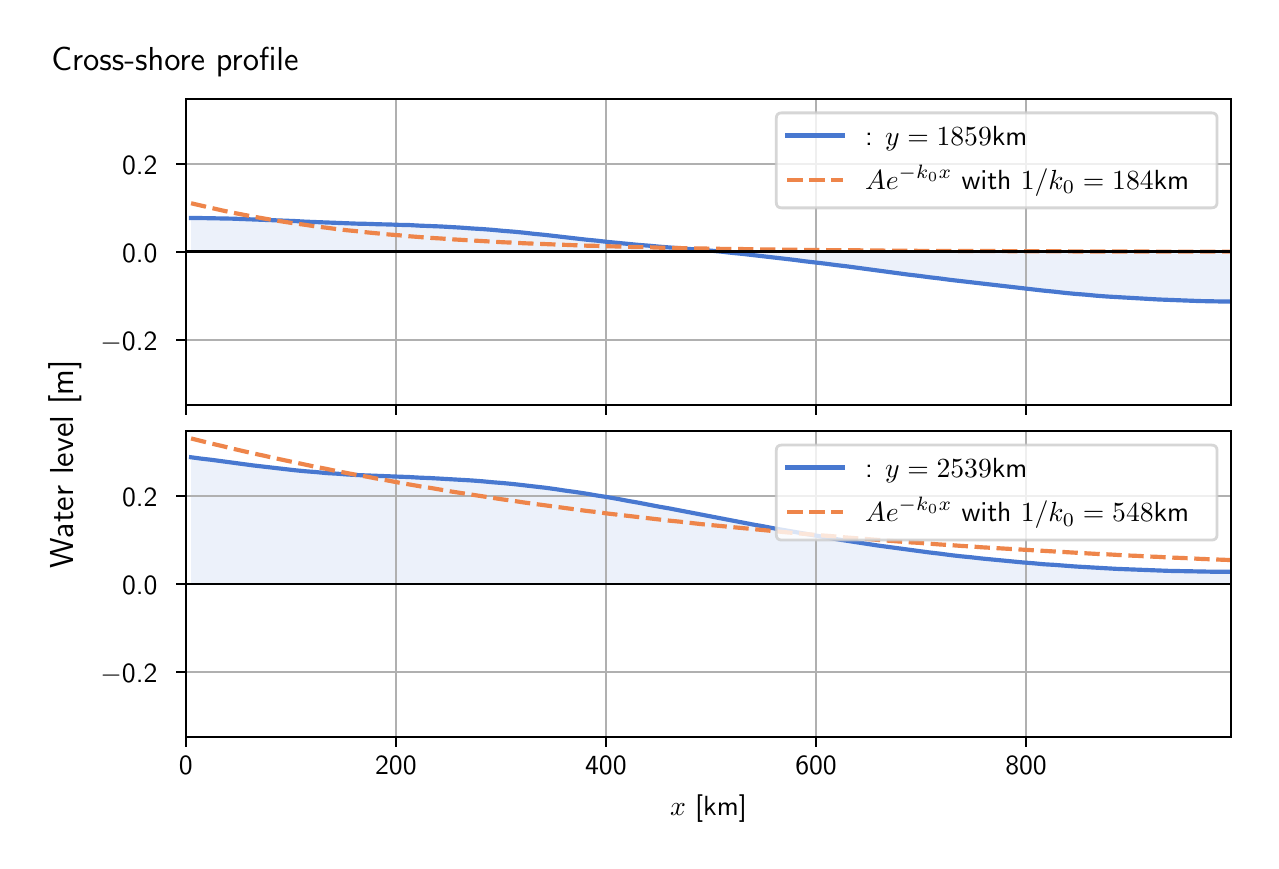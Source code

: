 \begingroup%
\makeatletter%
\begin{pgfpicture}%
\pgfpathrectangle{\pgfpointorigin}{\pgfqpoint{6.117in}{4.068in}}%
\pgfusepath{use as bounding box, clip}%
\begin{pgfscope}%
\pgfsetbuttcap%
\pgfsetmiterjoin%
\definecolor{currentfill}{rgb}{1.0,1.0,1.0}%
\pgfsetfillcolor{currentfill}%
\pgfsetlinewidth{0.0pt}%
\definecolor{currentstroke}{rgb}{1.0,1.0,1.0}%
\pgfsetstrokecolor{currentstroke}%
\pgfsetdash{}{0pt}%
\pgfpathmoveto{\pgfqpoint{0.0in}{0.0in}}%
\pgfpathlineto{\pgfqpoint{6.117in}{0.0in}}%
\pgfpathlineto{\pgfqpoint{6.117in}{4.068in}}%
\pgfpathlineto{\pgfqpoint{0.0in}{4.068in}}%
\pgfpathlineto{\pgfqpoint{0.0in}{0.0in}}%
\pgfpathclose%
\pgfusepath{fill}%
\end{pgfscope}%
\begin{pgfscope}%
\pgfsetbuttcap%
\pgfsetmiterjoin%
\definecolor{currentfill}{rgb}{1.0,1.0,1.0}%
\pgfsetfillcolor{currentfill}%
\pgfsetlinewidth{0.0pt}%
\definecolor{currentstroke}{rgb}{0.0,0.0,0.0}%
\pgfsetstrokecolor{currentstroke}%
\pgfsetstrokeopacity{0.0}%
\pgfsetdash{}{0pt}%
\pgfpathmoveto{\pgfqpoint{0.791in}{2.182in}}%
\pgfpathlineto{\pgfqpoint{6.017in}{2.182in}}%
\pgfpathlineto{\pgfqpoint{6.017in}{3.711in}}%
\pgfpathlineto{\pgfqpoint{0.791in}{3.711in}}%
\pgfpathlineto{\pgfqpoint{0.791in}{2.182in}}%
\pgfpathclose%
\pgfusepath{fill}%
\end{pgfscope}%
\begin{pgfscope}%
\pgfpathrectangle{\pgfqpoint{0.791in}{2.182in}}{\pgfqpoint{5.226in}{1.529in}}%
\pgfusepath{clip}%
\pgfsetbuttcap%
\pgfsetroundjoin%
\definecolor{currentfill}{rgb}{0.282,0.471,0.816}%
\pgfsetfillcolor{currentfill}%
\pgfsetfillopacity{0.1}%
\pgfsetlinewidth{0.0pt}%
\definecolor{currentstroke}{rgb}{0.0,0.0,0.0}%
\pgfsetstrokecolor{currentstroke}%
\pgfsetdash{}{0pt}%
\pgfpathmoveto{\pgfqpoint{0.817in}{2.947in}}%
\pgfpathlineto{\pgfqpoint{0.817in}{3.116in}}%
\pgfpathlineto{\pgfqpoint{0.869in}{3.116in}}%
\pgfpathlineto{\pgfqpoint{0.921in}{3.115in}}%
\pgfpathlineto{\pgfqpoint{0.973in}{3.114in}}%
\pgfpathlineto{\pgfqpoint{1.025in}{3.113in}}%
\pgfpathlineto{\pgfqpoint{1.077in}{3.111in}}%
\pgfpathlineto{\pgfqpoint{1.129in}{3.109in}}%
\pgfpathlineto{\pgfqpoint{1.181in}{3.107in}}%
\pgfpathlineto{\pgfqpoint{1.233in}{3.105in}}%
\pgfpathlineto{\pgfqpoint{1.285in}{3.103in}}%
\pgfpathlineto{\pgfqpoint{1.337in}{3.101in}}%
\pgfpathlineto{\pgfqpoint{1.389in}{3.098in}}%
\pgfpathlineto{\pgfqpoint{1.441in}{3.096in}}%
\pgfpathlineto{\pgfqpoint{1.493in}{3.094in}}%
\pgfpathlineto{\pgfqpoint{1.545in}{3.092in}}%
\pgfpathlineto{\pgfqpoint{1.597in}{3.09in}}%
\pgfpathlineto{\pgfqpoint{1.649in}{3.088in}}%
\pgfpathlineto{\pgfqpoint{1.701in}{3.087in}}%
\pgfpathlineto{\pgfqpoint{1.753in}{3.085in}}%
\pgfpathlineto{\pgfqpoint{1.805in}{3.084in}}%
\pgfpathlineto{\pgfqpoint{1.857in}{3.082in}}%
\pgfpathlineto{\pgfqpoint{1.909in}{3.081in}}%
\pgfpathlineto{\pgfqpoint{1.961in}{3.078in}}%
\pgfpathlineto{\pgfqpoint{2.013in}{3.076in}}%
\pgfpathlineto{\pgfqpoint{2.065in}{3.074in}}%
\pgfpathlineto{\pgfqpoint{2.117in}{3.071in}}%
\pgfpathlineto{\pgfqpoint{2.169in}{3.068in}}%
\pgfpathlineto{\pgfqpoint{2.221in}{3.064in}}%
\pgfpathlineto{\pgfqpoint{2.273in}{3.061in}}%
\pgfpathlineto{\pgfqpoint{2.325in}{3.057in}}%
\pgfpathlineto{\pgfqpoint{2.377in}{3.052in}}%
\pgfpathlineto{\pgfqpoint{2.429in}{3.048in}}%
\pgfpathlineto{\pgfqpoint{2.481in}{3.043in}}%
\pgfpathlineto{\pgfqpoint{2.533in}{3.037in}}%
\pgfpathlineto{\pgfqpoint{2.585in}{3.032in}}%
\pgfpathlineto{\pgfqpoint{2.637in}{3.026in}}%
\pgfpathlineto{\pgfqpoint{2.689in}{3.02in}}%
\pgfpathlineto{\pgfqpoint{2.741in}{3.014in}}%
\pgfpathlineto{\pgfqpoint{2.793in}{3.008in}}%
\pgfpathlineto{\pgfqpoint{2.845in}{3.003in}}%
\pgfpathlineto{\pgfqpoint{2.897in}{2.997in}}%
\pgfpathlineto{\pgfqpoint{2.949in}{2.992in}}%
\pgfpathlineto{\pgfqpoint{3.001in}{2.987in}}%
\pgfpathlineto{\pgfqpoint{3.053in}{2.982in}}%
\pgfpathlineto{\pgfqpoint{3.105in}{2.978in}}%
\pgfpathlineto{\pgfqpoint{3.157in}{2.973in}}%
\pgfpathlineto{\pgfqpoint{3.209in}{2.969in}}%
\pgfpathlineto{\pgfqpoint{3.261in}{2.965in}}%
\pgfpathlineto{\pgfqpoint{3.313in}{2.961in}}%
\pgfpathlineto{\pgfqpoint{3.365in}{2.957in}}%
\pgfpathlineto{\pgfqpoint{3.417in}{2.953in}}%
\pgfpathlineto{\pgfqpoint{3.469in}{2.948in}}%
\pgfpathlineto{\pgfqpoint{3.521in}{2.942in}}%
\pgfpathlineto{\pgfqpoint{3.573in}{2.937in}}%
\pgfpathlineto{\pgfqpoint{3.625in}{2.931in}}%
\pgfpathlineto{\pgfqpoint{3.677in}{2.925in}}%
\pgfpathlineto{\pgfqpoint{3.729in}{2.919in}}%
\pgfpathlineto{\pgfqpoint{3.781in}{2.913in}}%
\pgfpathlineto{\pgfqpoint{3.833in}{2.907in}}%
\pgfpathlineto{\pgfqpoint{3.885in}{2.9in}}%
\pgfpathlineto{\pgfqpoint{3.937in}{2.894in}}%
\pgfpathlineto{\pgfqpoint{3.989in}{2.888in}}%
\pgfpathlineto{\pgfqpoint{4.041in}{2.881in}}%
\pgfpathlineto{\pgfqpoint{4.093in}{2.875in}}%
\pgfpathlineto{\pgfqpoint{4.145in}{2.868in}}%
\pgfpathlineto{\pgfqpoint{4.197in}{2.861in}}%
\pgfpathlineto{\pgfqpoint{4.249in}{2.854in}}%
\pgfpathlineto{\pgfqpoint{4.301in}{2.847in}}%
\pgfpathlineto{\pgfqpoint{4.353in}{2.84in}}%
\pgfpathlineto{\pgfqpoint{4.405in}{2.833in}}%
\pgfpathlineto{\pgfqpoint{4.457in}{2.827in}}%
\pgfpathlineto{\pgfqpoint{4.509in}{2.82in}}%
\pgfpathlineto{\pgfqpoint{4.561in}{2.814in}}%
\pgfpathlineto{\pgfqpoint{4.613in}{2.807in}}%
\pgfpathlineto{\pgfqpoint{4.665in}{2.801in}}%
\pgfpathlineto{\pgfqpoint{4.717in}{2.795in}}%
\pgfpathlineto{\pgfqpoint{4.769in}{2.789in}}%
\pgfpathlineto{\pgfqpoint{4.821in}{2.783in}}%
\pgfpathlineto{\pgfqpoint{4.873in}{2.777in}}%
\pgfpathlineto{\pgfqpoint{4.925in}{2.771in}}%
\pgfpathlineto{\pgfqpoint{4.977in}{2.765in}}%
\pgfpathlineto{\pgfqpoint{5.029in}{2.759in}}%
\pgfpathlineto{\pgfqpoint{5.081in}{2.753in}}%
\pgfpathlineto{\pgfqpoint{5.133in}{2.748in}}%
\pgfpathlineto{\pgfqpoint{5.185in}{2.742in}}%
\pgfpathlineto{\pgfqpoint{5.237in}{2.737in}}%
\pgfpathlineto{\pgfqpoint{5.289in}{2.733in}}%
\pgfpathlineto{\pgfqpoint{5.341in}{2.728in}}%
\pgfpathlineto{\pgfqpoint{5.393in}{2.724in}}%
\pgfpathlineto{\pgfqpoint{5.445in}{2.721in}}%
\pgfpathlineto{\pgfqpoint{5.497in}{2.718in}}%
\pgfpathlineto{\pgfqpoint{5.549in}{2.715in}}%
\pgfpathlineto{\pgfqpoint{5.601in}{2.712in}}%
\pgfpathlineto{\pgfqpoint{5.653in}{2.709in}}%
\pgfpathlineto{\pgfqpoint{5.705in}{2.707in}}%
\pgfpathlineto{\pgfqpoint{5.757in}{2.705in}}%
\pgfpathlineto{\pgfqpoint{5.809in}{2.703in}}%
\pgfpathlineto{\pgfqpoint{5.861in}{2.701in}}%
\pgfpathlineto{\pgfqpoint{5.913in}{2.7in}}%
\pgfpathlineto{\pgfqpoint{5.965in}{2.699in}}%
\pgfpathlineto{\pgfqpoint{6.017in}{2.699in}}%
\pgfpathlineto{\pgfqpoint{6.017in}{2.947in}}%
\pgfpathlineto{\pgfqpoint{6.017in}{2.947in}}%
\pgfpathlineto{\pgfqpoint{5.965in}{2.947in}}%
\pgfpathlineto{\pgfqpoint{5.913in}{2.947in}}%
\pgfpathlineto{\pgfqpoint{5.861in}{2.947in}}%
\pgfpathlineto{\pgfqpoint{5.809in}{2.947in}}%
\pgfpathlineto{\pgfqpoint{5.757in}{2.947in}}%
\pgfpathlineto{\pgfqpoint{5.705in}{2.947in}}%
\pgfpathlineto{\pgfqpoint{5.653in}{2.947in}}%
\pgfpathlineto{\pgfqpoint{5.601in}{2.947in}}%
\pgfpathlineto{\pgfqpoint{5.549in}{2.947in}}%
\pgfpathlineto{\pgfqpoint{5.497in}{2.947in}}%
\pgfpathlineto{\pgfqpoint{5.445in}{2.947in}}%
\pgfpathlineto{\pgfqpoint{5.393in}{2.947in}}%
\pgfpathlineto{\pgfqpoint{5.341in}{2.947in}}%
\pgfpathlineto{\pgfqpoint{5.289in}{2.947in}}%
\pgfpathlineto{\pgfqpoint{5.237in}{2.947in}}%
\pgfpathlineto{\pgfqpoint{5.185in}{2.947in}}%
\pgfpathlineto{\pgfqpoint{5.133in}{2.947in}}%
\pgfpathlineto{\pgfqpoint{5.081in}{2.947in}}%
\pgfpathlineto{\pgfqpoint{5.029in}{2.947in}}%
\pgfpathlineto{\pgfqpoint{4.977in}{2.947in}}%
\pgfpathlineto{\pgfqpoint{4.925in}{2.947in}}%
\pgfpathlineto{\pgfqpoint{4.873in}{2.947in}}%
\pgfpathlineto{\pgfqpoint{4.821in}{2.947in}}%
\pgfpathlineto{\pgfqpoint{4.769in}{2.947in}}%
\pgfpathlineto{\pgfqpoint{4.717in}{2.947in}}%
\pgfpathlineto{\pgfqpoint{4.665in}{2.947in}}%
\pgfpathlineto{\pgfqpoint{4.613in}{2.947in}}%
\pgfpathlineto{\pgfqpoint{4.561in}{2.947in}}%
\pgfpathlineto{\pgfqpoint{4.509in}{2.947in}}%
\pgfpathlineto{\pgfqpoint{4.457in}{2.947in}}%
\pgfpathlineto{\pgfqpoint{4.405in}{2.947in}}%
\pgfpathlineto{\pgfqpoint{4.353in}{2.947in}}%
\pgfpathlineto{\pgfqpoint{4.301in}{2.947in}}%
\pgfpathlineto{\pgfqpoint{4.249in}{2.947in}}%
\pgfpathlineto{\pgfqpoint{4.197in}{2.947in}}%
\pgfpathlineto{\pgfqpoint{4.145in}{2.947in}}%
\pgfpathlineto{\pgfqpoint{4.093in}{2.947in}}%
\pgfpathlineto{\pgfqpoint{4.041in}{2.947in}}%
\pgfpathlineto{\pgfqpoint{3.989in}{2.947in}}%
\pgfpathlineto{\pgfqpoint{3.937in}{2.947in}}%
\pgfpathlineto{\pgfqpoint{3.885in}{2.947in}}%
\pgfpathlineto{\pgfqpoint{3.833in}{2.947in}}%
\pgfpathlineto{\pgfqpoint{3.781in}{2.947in}}%
\pgfpathlineto{\pgfqpoint{3.729in}{2.947in}}%
\pgfpathlineto{\pgfqpoint{3.677in}{2.947in}}%
\pgfpathlineto{\pgfqpoint{3.625in}{2.947in}}%
\pgfpathlineto{\pgfqpoint{3.573in}{2.947in}}%
\pgfpathlineto{\pgfqpoint{3.521in}{2.947in}}%
\pgfpathlineto{\pgfqpoint{3.469in}{2.947in}}%
\pgfpathlineto{\pgfqpoint{3.417in}{2.947in}}%
\pgfpathlineto{\pgfqpoint{3.365in}{2.947in}}%
\pgfpathlineto{\pgfqpoint{3.313in}{2.947in}}%
\pgfpathlineto{\pgfqpoint{3.261in}{2.947in}}%
\pgfpathlineto{\pgfqpoint{3.209in}{2.947in}}%
\pgfpathlineto{\pgfqpoint{3.157in}{2.947in}}%
\pgfpathlineto{\pgfqpoint{3.105in}{2.947in}}%
\pgfpathlineto{\pgfqpoint{3.053in}{2.947in}}%
\pgfpathlineto{\pgfqpoint{3.001in}{2.947in}}%
\pgfpathlineto{\pgfqpoint{2.949in}{2.947in}}%
\pgfpathlineto{\pgfqpoint{2.897in}{2.947in}}%
\pgfpathlineto{\pgfqpoint{2.845in}{2.947in}}%
\pgfpathlineto{\pgfqpoint{2.793in}{2.947in}}%
\pgfpathlineto{\pgfqpoint{2.741in}{2.947in}}%
\pgfpathlineto{\pgfqpoint{2.689in}{2.947in}}%
\pgfpathlineto{\pgfqpoint{2.637in}{2.947in}}%
\pgfpathlineto{\pgfqpoint{2.585in}{2.947in}}%
\pgfpathlineto{\pgfqpoint{2.533in}{2.947in}}%
\pgfpathlineto{\pgfqpoint{2.481in}{2.947in}}%
\pgfpathlineto{\pgfqpoint{2.429in}{2.947in}}%
\pgfpathlineto{\pgfqpoint{2.377in}{2.947in}}%
\pgfpathlineto{\pgfqpoint{2.325in}{2.947in}}%
\pgfpathlineto{\pgfqpoint{2.273in}{2.947in}}%
\pgfpathlineto{\pgfqpoint{2.221in}{2.947in}}%
\pgfpathlineto{\pgfqpoint{2.169in}{2.947in}}%
\pgfpathlineto{\pgfqpoint{2.117in}{2.947in}}%
\pgfpathlineto{\pgfqpoint{2.065in}{2.947in}}%
\pgfpathlineto{\pgfqpoint{2.013in}{2.947in}}%
\pgfpathlineto{\pgfqpoint{1.961in}{2.947in}}%
\pgfpathlineto{\pgfqpoint{1.909in}{2.947in}}%
\pgfpathlineto{\pgfqpoint{1.857in}{2.947in}}%
\pgfpathlineto{\pgfqpoint{1.805in}{2.947in}}%
\pgfpathlineto{\pgfqpoint{1.753in}{2.947in}}%
\pgfpathlineto{\pgfqpoint{1.701in}{2.947in}}%
\pgfpathlineto{\pgfqpoint{1.649in}{2.947in}}%
\pgfpathlineto{\pgfqpoint{1.597in}{2.947in}}%
\pgfpathlineto{\pgfqpoint{1.545in}{2.947in}}%
\pgfpathlineto{\pgfqpoint{1.493in}{2.947in}}%
\pgfpathlineto{\pgfqpoint{1.441in}{2.947in}}%
\pgfpathlineto{\pgfqpoint{1.389in}{2.947in}}%
\pgfpathlineto{\pgfqpoint{1.337in}{2.947in}}%
\pgfpathlineto{\pgfqpoint{1.285in}{2.947in}}%
\pgfpathlineto{\pgfqpoint{1.233in}{2.947in}}%
\pgfpathlineto{\pgfqpoint{1.181in}{2.947in}}%
\pgfpathlineto{\pgfqpoint{1.129in}{2.947in}}%
\pgfpathlineto{\pgfqpoint{1.077in}{2.947in}}%
\pgfpathlineto{\pgfqpoint{1.025in}{2.947in}}%
\pgfpathlineto{\pgfqpoint{0.973in}{2.947in}}%
\pgfpathlineto{\pgfqpoint{0.921in}{2.947in}}%
\pgfpathlineto{\pgfqpoint{0.869in}{2.947in}}%
\pgfpathlineto{\pgfqpoint{0.817in}{2.947in}}%
\pgfpathlineto{\pgfqpoint{0.817in}{2.947in}}%
\pgfpathclose%
\pgfusepath{fill}%
\end{pgfscope}%
\begin{pgfscope}%
\pgfpathrectangle{\pgfqpoint{0.791in}{2.182in}}{\pgfqpoint{5.226in}{1.529in}}%
\pgfusepath{clip}%
\pgfsetrectcap%
\pgfsetroundjoin%
\pgfsetlinewidth{0.803pt}%
\definecolor{currentstroke}{rgb}{0.69,0.69,0.69}%
\pgfsetstrokecolor{currentstroke}%
\pgfsetdash{}{0pt}%
\pgfpathmoveto{\pgfqpoint{0.791in}{2.182in}}%
\pgfpathlineto{\pgfqpoint{0.791in}{3.711in}}%
\pgfusepath{stroke}%
\end{pgfscope}%
\begin{pgfscope}%
\pgfsetbuttcap%
\pgfsetroundjoin%
\definecolor{currentfill}{rgb}{0.0,0.0,0.0}%
\pgfsetfillcolor{currentfill}%
\pgfsetlinewidth{0.803pt}%
\definecolor{currentstroke}{rgb}{0.0,0.0,0.0}%
\pgfsetstrokecolor{currentstroke}%
\pgfsetdash{}{0pt}%
\pgfsys@defobject{currentmarker}{\pgfqpoint{0.0in}{-0.049in}}{\pgfqpoint{0.0in}{0.0in}}{%
\pgfpathmoveto{\pgfqpoint{0.0in}{0.0in}}%
\pgfpathlineto{\pgfqpoint{0.0in}{-0.049in}}%
\pgfusepath{stroke,fill}%
}%
\begin{pgfscope}%
\pgfsys@transformshift{0.791in}{2.182in}%
\pgfsys@useobject{currentmarker}{}%
\end{pgfscope}%
\end{pgfscope}%
\begin{pgfscope}%
\pgfpathrectangle{\pgfqpoint{0.791in}{2.182in}}{\pgfqpoint{5.226in}{1.529in}}%
\pgfusepath{clip}%
\pgfsetrectcap%
\pgfsetroundjoin%
\pgfsetlinewidth{0.803pt}%
\definecolor{currentstroke}{rgb}{0.69,0.69,0.69}%
\pgfsetstrokecolor{currentstroke}%
\pgfsetdash{}{0pt}%
\pgfpathmoveto{\pgfqpoint{1.841in}{2.182in}}%
\pgfpathlineto{\pgfqpoint{1.841in}{3.711in}}%
\pgfusepath{stroke}%
\end{pgfscope}%
\begin{pgfscope}%
\pgfsetbuttcap%
\pgfsetroundjoin%
\definecolor{currentfill}{rgb}{0.0,0.0,0.0}%
\pgfsetfillcolor{currentfill}%
\pgfsetlinewidth{0.803pt}%
\definecolor{currentstroke}{rgb}{0.0,0.0,0.0}%
\pgfsetstrokecolor{currentstroke}%
\pgfsetdash{}{0pt}%
\pgfsys@defobject{currentmarker}{\pgfqpoint{0.0in}{-0.049in}}{\pgfqpoint{0.0in}{0.0in}}{%
\pgfpathmoveto{\pgfqpoint{0.0in}{0.0in}}%
\pgfpathlineto{\pgfqpoint{0.0in}{-0.049in}}%
\pgfusepath{stroke,fill}%
}%
\begin{pgfscope}%
\pgfsys@transformshift{1.841in}{2.182in}%
\pgfsys@useobject{currentmarker}{}%
\end{pgfscope}%
\end{pgfscope}%
\begin{pgfscope}%
\pgfpathrectangle{\pgfqpoint{0.791in}{2.182in}}{\pgfqpoint{5.226in}{1.529in}}%
\pgfusepath{clip}%
\pgfsetrectcap%
\pgfsetroundjoin%
\pgfsetlinewidth{0.803pt}%
\definecolor{currentstroke}{rgb}{0.69,0.69,0.69}%
\pgfsetstrokecolor{currentstroke}%
\pgfsetdash{}{0pt}%
\pgfpathmoveto{\pgfqpoint{2.891in}{2.182in}}%
\pgfpathlineto{\pgfqpoint{2.891in}{3.711in}}%
\pgfusepath{stroke}%
\end{pgfscope}%
\begin{pgfscope}%
\pgfsetbuttcap%
\pgfsetroundjoin%
\definecolor{currentfill}{rgb}{0.0,0.0,0.0}%
\pgfsetfillcolor{currentfill}%
\pgfsetlinewidth{0.803pt}%
\definecolor{currentstroke}{rgb}{0.0,0.0,0.0}%
\pgfsetstrokecolor{currentstroke}%
\pgfsetdash{}{0pt}%
\pgfsys@defobject{currentmarker}{\pgfqpoint{0.0in}{-0.049in}}{\pgfqpoint{0.0in}{0.0in}}{%
\pgfpathmoveto{\pgfqpoint{0.0in}{0.0in}}%
\pgfpathlineto{\pgfqpoint{0.0in}{-0.049in}}%
\pgfusepath{stroke,fill}%
}%
\begin{pgfscope}%
\pgfsys@transformshift{2.891in}{2.182in}%
\pgfsys@useobject{currentmarker}{}%
\end{pgfscope}%
\end{pgfscope}%
\begin{pgfscope}%
\pgfpathrectangle{\pgfqpoint{0.791in}{2.182in}}{\pgfqpoint{5.226in}{1.529in}}%
\pgfusepath{clip}%
\pgfsetrectcap%
\pgfsetroundjoin%
\pgfsetlinewidth{0.803pt}%
\definecolor{currentstroke}{rgb}{0.69,0.69,0.69}%
\pgfsetstrokecolor{currentstroke}%
\pgfsetdash{}{0pt}%
\pgfpathmoveto{\pgfqpoint{3.942in}{2.182in}}%
\pgfpathlineto{\pgfqpoint{3.942in}{3.711in}}%
\pgfusepath{stroke}%
\end{pgfscope}%
\begin{pgfscope}%
\pgfsetbuttcap%
\pgfsetroundjoin%
\definecolor{currentfill}{rgb}{0.0,0.0,0.0}%
\pgfsetfillcolor{currentfill}%
\pgfsetlinewidth{0.803pt}%
\definecolor{currentstroke}{rgb}{0.0,0.0,0.0}%
\pgfsetstrokecolor{currentstroke}%
\pgfsetdash{}{0pt}%
\pgfsys@defobject{currentmarker}{\pgfqpoint{0.0in}{-0.049in}}{\pgfqpoint{0.0in}{0.0in}}{%
\pgfpathmoveto{\pgfqpoint{0.0in}{0.0in}}%
\pgfpathlineto{\pgfqpoint{0.0in}{-0.049in}}%
\pgfusepath{stroke,fill}%
}%
\begin{pgfscope}%
\pgfsys@transformshift{3.942in}{2.182in}%
\pgfsys@useobject{currentmarker}{}%
\end{pgfscope}%
\end{pgfscope}%
\begin{pgfscope}%
\pgfpathrectangle{\pgfqpoint{0.791in}{2.182in}}{\pgfqpoint{5.226in}{1.529in}}%
\pgfusepath{clip}%
\pgfsetrectcap%
\pgfsetroundjoin%
\pgfsetlinewidth{0.803pt}%
\definecolor{currentstroke}{rgb}{0.69,0.69,0.69}%
\pgfsetstrokecolor{currentstroke}%
\pgfsetdash{}{0pt}%
\pgfpathmoveto{\pgfqpoint{4.992in}{2.182in}}%
\pgfpathlineto{\pgfqpoint{4.992in}{3.711in}}%
\pgfusepath{stroke}%
\end{pgfscope}%
\begin{pgfscope}%
\pgfsetbuttcap%
\pgfsetroundjoin%
\definecolor{currentfill}{rgb}{0.0,0.0,0.0}%
\pgfsetfillcolor{currentfill}%
\pgfsetlinewidth{0.803pt}%
\definecolor{currentstroke}{rgb}{0.0,0.0,0.0}%
\pgfsetstrokecolor{currentstroke}%
\pgfsetdash{}{0pt}%
\pgfsys@defobject{currentmarker}{\pgfqpoint{0.0in}{-0.049in}}{\pgfqpoint{0.0in}{0.0in}}{%
\pgfpathmoveto{\pgfqpoint{0.0in}{0.0in}}%
\pgfpathlineto{\pgfqpoint{0.0in}{-0.049in}}%
\pgfusepath{stroke,fill}%
}%
\begin{pgfscope}%
\pgfsys@transformshift{4.992in}{2.182in}%
\pgfsys@useobject{currentmarker}{}%
\end{pgfscope}%
\end{pgfscope}%
\begin{pgfscope}%
\pgfpathrectangle{\pgfqpoint{0.791in}{2.182in}}{\pgfqpoint{5.226in}{1.529in}}%
\pgfusepath{clip}%
\pgfsetrectcap%
\pgfsetroundjoin%
\pgfsetlinewidth{0.803pt}%
\definecolor{currentstroke}{rgb}{0.69,0.69,0.69}%
\pgfsetstrokecolor{currentstroke}%
\pgfsetdash{}{0pt}%
\pgfpathmoveto{\pgfqpoint{0.791in}{2.506in}}%
\pgfpathlineto{\pgfqpoint{6.017in}{2.506in}}%
\pgfusepath{stroke}%
\end{pgfscope}%
\begin{pgfscope}%
\pgfsetbuttcap%
\pgfsetroundjoin%
\definecolor{currentfill}{rgb}{0.0,0.0,0.0}%
\pgfsetfillcolor{currentfill}%
\pgfsetlinewidth{0.803pt}%
\definecolor{currentstroke}{rgb}{0.0,0.0,0.0}%
\pgfsetstrokecolor{currentstroke}%
\pgfsetdash{}{0pt}%
\pgfsys@defobject{currentmarker}{\pgfqpoint{-0.049in}{0.0in}}{\pgfqpoint{-0.0in}{0.0in}}{%
\pgfpathmoveto{\pgfqpoint{-0.0in}{0.0in}}%
\pgfpathlineto{\pgfqpoint{-0.049in}{0.0in}}%
\pgfusepath{stroke,fill}%
}%
\begin{pgfscope}%
\pgfsys@transformshift{0.791in}{2.506in}%
\pgfsys@useobject{currentmarker}{}%
\end{pgfscope}%
\end{pgfscope}%
\begin{pgfscope}%
\definecolor{textcolor}{rgb}{0.0,0.0,0.0}%
\pgfsetstrokecolor{textcolor}%
\pgfsetfillcolor{textcolor}%
\pgftext[x=0.364in, y=2.453in, left, base]{\color{textcolor}\sffamily\fontsize{10.0}{12.0}\selectfont \ensuremath{-}0.2}%
\end{pgfscope}%
\begin{pgfscope}%
\pgfpathrectangle{\pgfqpoint{0.791in}{2.182in}}{\pgfqpoint{5.226in}{1.529in}}%
\pgfusepath{clip}%
\pgfsetrectcap%
\pgfsetroundjoin%
\pgfsetlinewidth{0.803pt}%
\definecolor{currentstroke}{rgb}{0.69,0.69,0.69}%
\pgfsetstrokecolor{currentstroke}%
\pgfsetdash{}{0pt}%
\pgfpathmoveto{\pgfqpoint{0.791in}{2.947in}}%
\pgfpathlineto{\pgfqpoint{6.017in}{2.947in}}%
\pgfusepath{stroke}%
\end{pgfscope}%
\begin{pgfscope}%
\pgfsetbuttcap%
\pgfsetroundjoin%
\definecolor{currentfill}{rgb}{0.0,0.0,0.0}%
\pgfsetfillcolor{currentfill}%
\pgfsetlinewidth{0.803pt}%
\definecolor{currentstroke}{rgb}{0.0,0.0,0.0}%
\pgfsetstrokecolor{currentstroke}%
\pgfsetdash{}{0pt}%
\pgfsys@defobject{currentmarker}{\pgfqpoint{-0.049in}{0.0in}}{\pgfqpoint{-0.0in}{0.0in}}{%
\pgfpathmoveto{\pgfqpoint{-0.0in}{0.0in}}%
\pgfpathlineto{\pgfqpoint{-0.049in}{0.0in}}%
\pgfusepath{stroke,fill}%
}%
\begin{pgfscope}%
\pgfsys@transformshift{0.791in}{2.947in}%
\pgfsys@useobject{currentmarker}{}%
\end{pgfscope}%
\end{pgfscope}%
\begin{pgfscope}%
\definecolor{textcolor}{rgb}{0.0,0.0,0.0}%
\pgfsetstrokecolor{textcolor}%
\pgfsetfillcolor{textcolor}%
\pgftext[x=0.472in, y=2.894in, left, base]{\color{textcolor}\sffamily\fontsize{10.0}{12.0}\selectfont 0.0}%
\end{pgfscope}%
\begin{pgfscope}%
\pgfpathrectangle{\pgfqpoint{0.791in}{2.182in}}{\pgfqpoint{5.226in}{1.529in}}%
\pgfusepath{clip}%
\pgfsetrectcap%
\pgfsetroundjoin%
\pgfsetlinewidth{0.803pt}%
\definecolor{currentstroke}{rgb}{0.69,0.69,0.69}%
\pgfsetstrokecolor{currentstroke}%
\pgfsetdash{}{0pt}%
\pgfpathmoveto{\pgfqpoint{0.791in}{3.388in}}%
\pgfpathlineto{\pgfqpoint{6.017in}{3.388in}}%
\pgfusepath{stroke}%
\end{pgfscope}%
\begin{pgfscope}%
\pgfsetbuttcap%
\pgfsetroundjoin%
\definecolor{currentfill}{rgb}{0.0,0.0,0.0}%
\pgfsetfillcolor{currentfill}%
\pgfsetlinewidth{0.803pt}%
\definecolor{currentstroke}{rgb}{0.0,0.0,0.0}%
\pgfsetstrokecolor{currentstroke}%
\pgfsetdash{}{0pt}%
\pgfsys@defobject{currentmarker}{\pgfqpoint{-0.049in}{0.0in}}{\pgfqpoint{-0.0in}{0.0in}}{%
\pgfpathmoveto{\pgfqpoint{-0.0in}{0.0in}}%
\pgfpathlineto{\pgfqpoint{-0.049in}{0.0in}}%
\pgfusepath{stroke,fill}%
}%
\begin{pgfscope}%
\pgfsys@transformshift{0.791in}{3.388in}%
\pgfsys@useobject{currentmarker}{}%
\end{pgfscope}%
\end{pgfscope}%
\begin{pgfscope}%
\definecolor{textcolor}{rgb}{0.0,0.0,0.0}%
\pgfsetstrokecolor{textcolor}%
\pgfsetfillcolor{textcolor}%
\pgftext[x=0.472in, y=3.335in, left, base]{\color{textcolor}\sffamily\fontsize{10.0}{12.0}\selectfont 0.2}%
\end{pgfscope}%
\begin{pgfscope}%
\pgfpathrectangle{\pgfqpoint{0.791in}{2.182in}}{\pgfqpoint{5.226in}{1.529in}}%
\pgfusepath{clip}%
\pgfsetrectcap%
\pgfsetroundjoin%
\pgfsetlinewidth{1.506pt}%
\definecolor{currentstroke}{rgb}{0.282,0.471,0.816}%
\pgfsetstrokecolor{currentstroke}%
\pgfsetdash{}{0pt}%
\pgfpathmoveto{\pgfqpoint{0.817in}{3.116in}}%
\pgfpathlineto{\pgfqpoint{0.869in}{3.116in}}%
\pgfpathlineto{\pgfqpoint{0.921in}{3.115in}}%
\pgfpathlineto{\pgfqpoint{0.973in}{3.114in}}%
\pgfpathlineto{\pgfqpoint{1.025in}{3.113in}}%
\pgfpathlineto{\pgfqpoint{1.077in}{3.111in}}%
\pgfpathlineto{\pgfqpoint{1.129in}{3.109in}}%
\pgfpathlineto{\pgfqpoint{1.181in}{3.107in}}%
\pgfpathlineto{\pgfqpoint{1.233in}{3.105in}}%
\pgfpathlineto{\pgfqpoint{1.285in}{3.103in}}%
\pgfpathlineto{\pgfqpoint{1.337in}{3.101in}}%
\pgfpathlineto{\pgfqpoint{1.389in}{3.098in}}%
\pgfpathlineto{\pgfqpoint{1.441in}{3.096in}}%
\pgfpathlineto{\pgfqpoint{1.493in}{3.094in}}%
\pgfpathlineto{\pgfqpoint{1.545in}{3.092in}}%
\pgfpathlineto{\pgfqpoint{1.597in}{3.09in}}%
\pgfpathlineto{\pgfqpoint{1.649in}{3.088in}}%
\pgfpathlineto{\pgfqpoint{1.701in}{3.087in}}%
\pgfpathlineto{\pgfqpoint{1.753in}{3.085in}}%
\pgfpathlineto{\pgfqpoint{1.805in}{3.084in}}%
\pgfpathlineto{\pgfqpoint{1.857in}{3.082in}}%
\pgfpathlineto{\pgfqpoint{1.909in}{3.081in}}%
\pgfpathlineto{\pgfqpoint{1.961in}{3.078in}}%
\pgfpathlineto{\pgfqpoint{2.013in}{3.076in}}%
\pgfpathlineto{\pgfqpoint{2.065in}{3.074in}}%
\pgfpathlineto{\pgfqpoint{2.117in}{3.071in}}%
\pgfpathlineto{\pgfqpoint{2.169in}{3.068in}}%
\pgfpathlineto{\pgfqpoint{2.221in}{3.064in}}%
\pgfpathlineto{\pgfqpoint{2.273in}{3.061in}}%
\pgfpathlineto{\pgfqpoint{2.325in}{3.057in}}%
\pgfpathlineto{\pgfqpoint{2.377in}{3.052in}}%
\pgfpathlineto{\pgfqpoint{2.429in}{3.048in}}%
\pgfpathlineto{\pgfqpoint{2.481in}{3.043in}}%
\pgfpathlineto{\pgfqpoint{2.533in}{3.037in}}%
\pgfpathlineto{\pgfqpoint{2.585in}{3.032in}}%
\pgfpathlineto{\pgfqpoint{2.637in}{3.026in}}%
\pgfpathlineto{\pgfqpoint{2.689in}{3.02in}}%
\pgfpathlineto{\pgfqpoint{2.741in}{3.014in}}%
\pgfpathlineto{\pgfqpoint{2.793in}{3.008in}}%
\pgfpathlineto{\pgfqpoint{2.845in}{3.003in}}%
\pgfpathlineto{\pgfqpoint{2.897in}{2.997in}}%
\pgfpathlineto{\pgfqpoint{2.949in}{2.992in}}%
\pgfpathlineto{\pgfqpoint{3.001in}{2.987in}}%
\pgfpathlineto{\pgfqpoint{3.053in}{2.982in}}%
\pgfpathlineto{\pgfqpoint{3.105in}{2.978in}}%
\pgfpathlineto{\pgfqpoint{3.157in}{2.973in}}%
\pgfpathlineto{\pgfqpoint{3.209in}{2.969in}}%
\pgfpathlineto{\pgfqpoint{3.261in}{2.965in}}%
\pgfpathlineto{\pgfqpoint{3.313in}{2.961in}}%
\pgfpathlineto{\pgfqpoint{3.365in}{2.957in}}%
\pgfpathlineto{\pgfqpoint{3.417in}{2.953in}}%
\pgfpathlineto{\pgfqpoint{3.469in}{2.948in}}%
\pgfpathlineto{\pgfqpoint{3.521in}{2.942in}}%
\pgfpathlineto{\pgfqpoint{3.573in}{2.937in}}%
\pgfpathlineto{\pgfqpoint{3.625in}{2.931in}}%
\pgfpathlineto{\pgfqpoint{3.677in}{2.925in}}%
\pgfpathlineto{\pgfqpoint{3.729in}{2.919in}}%
\pgfpathlineto{\pgfqpoint{3.781in}{2.913in}}%
\pgfpathlineto{\pgfqpoint{3.833in}{2.907in}}%
\pgfpathlineto{\pgfqpoint{3.885in}{2.9in}}%
\pgfpathlineto{\pgfqpoint{3.937in}{2.894in}}%
\pgfpathlineto{\pgfqpoint{3.989in}{2.888in}}%
\pgfpathlineto{\pgfqpoint{4.041in}{2.881in}}%
\pgfpathlineto{\pgfqpoint{4.093in}{2.875in}}%
\pgfpathlineto{\pgfqpoint{4.145in}{2.868in}}%
\pgfpathlineto{\pgfqpoint{4.197in}{2.861in}}%
\pgfpathlineto{\pgfqpoint{4.249in}{2.854in}}%
\pgfpathlineto{\pgfqpoint{4.301in}{2.847in}}%
\pgfpathlineto{\pgfqpoint{4.353in}{2.84in}}%
\pgfpathlineto{\pgfqpoint{4.405in}{2.833in}}%
\pgfpathlineto{\pgfqpoint{4.457in}{2.827in}}%
\pgfpathlineto{\pgfqpoint{4.509in}{2.82in}}%
\pgfpathlineto{\pgfqpoint{4.561in}{2.814in}}%
\pgfpathlineto{\pgfqpoint{4.613in}{2.807in}}%
\pgfpathlineto{\pgfqpoint{4.665in}{2.801in}}%
\pgfpathlineto{\pgfqpoint{4.717in}{2.795in}}%
\pgfpathlineto{\pgfqpoint{4.769in}{2.789in}}%
\pgfpathlineto{\pgfqpoint{4.821in}{2.783in}}%
\pgfpathlineto{\pgfqpoint{4.873in}{2.777in}}%
\pgfpathlineto{\pgfqpoint{4.925in}{2.771in}}%
\pgfpathlineto{\pgfqpoint{4.977in}{2.765in}}%
\pgfpathlineto{\pgfqpoint{5.029in}{2.759in}}%
\pgfpathlineto{\pgfqpoint{5.081in}{2.753in}}%
\pgfpathlineto{\pgfqpoint{5.133in}{2.748in}}%
\pgfpathlineto{\pgfqpoint{5.185in}{2.742in}}%
\pgfpathlineto{\pgfqpoint{5.237in}{2.737in}}%
\pgfpathlineto{\pgfqpoint{5.289in}{2.733in}}%
\pgfpathlineto{\pgfqpoint{5.341in}{2.728in}}%
\pgfpathlineto{\pgfqpoint{5.393in}{2.724in}}%
\pgfpathlineto{\pgfqpoint{5.445in}{2.721in}}%
\pgfpathlineto{\pgfqpoint{5.497in}{2.718in}}%
\pgfpathlineto{\pgfqpoint{5.549in}{2.715in}}%
\pgfpathlineto{\pgfqpoint{5.601in}{2.712in}}%
\pgfpathlineto{\pgfqpoint{5.653in}{2.709in}}%
\pgfpathlineto{\pgfqpoint{5.705in}{2.707in}}%
\pgfpathlineto{\pgfqpoint{5.757in}{2.705in}}%
\pgfpathlineto{\pgfqpoint{5.809in}{2.703in}}%
\pgfpathlineto{\pgfqpoint{5.861in}{2.701in}}%
\pgfpathlineto{\pgfqpoint{5.913in}{2.7in}}%
\pgfpathlineto{\pgfqpoint{5.965in}{2.699in}}%
\pgfpathlineto{\pgfqpoint{6.017in}{2.699in}}%
\pgfusepath{stroke}%
\end{pgfscope}%
\begin{pgfscope}%
\pgfpathrectangle{\pgfqpoint{0.791in}{2.182in}}{\pgfqpoint{5.226in}{1.529in}}%
\pgfusepath{clip}%
\pgfsetbuttcap%
\pgfsetroundjoin%
\pgfsetlinewidth{1.506pt}%
\definecolor{currentstroke}{rgb}{0.933,0.522,0.29}%
\pgfsetstrokecolor{currentstroke}%
\pgfsetdash{{5.55pt}{2.4pt}}{0.0pt}%
\pgfpathmoveto{\pgfqpoint{0.817in}{3.19in}}%
\pgfpathlineto{\pgfqpoint{0.869in}{3.178in}}%
\pgfpathlineto{\pgfqpoint{0.921in}{3.166in}}%
\pgfpathlineto{\pgfqpoint{0.973in}{3.154in}}%
\pgfpathlineto{\pgfqpoint{1.025in}{3.143in}}%
\pgfpathlineto{\pgfqpoint{1.077in}{3.133in}}%
\pgfpathlineto{\pgfqpoint{1.129in}{3.123in}}%
\pgfpathlineto{\pgfqpoint{1.181in}{3.114in}}%
\pgfpathlineto{\pgfqpoint{1.233in}{3.105in}}%
\pgfpathlineto{\pgfqpoint{1.285in}{3.097in}}%
\pgfpathlineto{\pgfqpoint{1.337in}{3.089in}}%
\pgfpathlineto{\pgfqpoint{1.389in}{3.082in}}%
\pgfpathlineto{\pgfqpoint{1.441in}{3.074in}}%
\pgfpathlineto{\pgfqpoint{1.493in}{3.068in}}%
\pgfpathlineto{\pgfqpoint{1.545in}{3.061in}}%
\pgfpathlineto{\pgfqpoint{1.597in}{3.055in}}%
\pgfpathlineto{\pgfqpoint{1.649in}{3.05in}}%
\pgfpathlineto{\pgfqpoint{1.701in}{3.044in}}%
\pgfpathlineto{\pgfqpoint{1.753in}{3.039in}}%
\pgfpathlineto{\pgfqpoint{1.805in}{3.034in}}%
\pgfpathlineto{\pgfqpoint{1.857in}{3.03in}}%
\pgfpathlineto{\pgfqpoint{1.909in}{3.025in}}%
\pgfpathlineto{\pgfqpoint{1.961in}{3.021in}}%
\pgfpathlineto{\pgfqpoint{2.013in}{3.017in}}%
\pgfpathlineto{\pgfqpoint{2.065in}{3.014in}}%
\pgfpathlineto{\pgfqpoint{2.117in}{3.01in}}%
\pgfpathlineto{\pgfqpoint{2.169in}{3.007in}}%
\pgfpathlineto{\pgfqpoint{2.221in}{3.004in}}%
\pgfpathlineto{\pgfqpoint{2.273in}{3.001in}}%
\pgfpathlineto{\pgfqpoint{2.325in}{2.998in}}%
\pgfpathlineto{\pgfqpoint{2.377in}{2.995in}}%
\pgfpathlineto{\pgfqpoint{2.429in}{2.993in}}%
\pgfpathlineto{\pgfqpoint{2.481in}{2.99in}}%
\pgfpathlineto{\pgfqpoint{2.533in}{2.988in}}%
\pgfpathlineto{\pgfqpoint{2.585in}{2.986in}}%
\pgfpathlineto{\pgfqpoint{2.637in}{2.984in}}%
\pgfpathlineto{\pgfqpoint{2.689in}{2.982in}}%
\pgfpathlineto{\pgfqpoint{2.741in}{2.98in}}%
\pgfpathlineto{\pgfqpoint{2.793in}{2.978in}}%
\pgfpathlineto{\pgfqpoint{2.845in}{2.977in}}%
\pgfpathlineto{\pgfqpoint{2.897in}{2.975in}}%
\pgfpathlineto{\pgfqpoint{2.949in}{2.974in}}%
\pgfpathlineto{\pgfqpoint{3.001in}{2.972in}}%
\pgfpathlineto{\pgfqpoint{3.053in}{2.971in}}%
\pgfpathlineto{\pgfqpoint{3.105in}{2.97in}}%
\pgfpathlineto{\pgfqpoint{3.157in}{2.968in}}%
\pgfpathlineto{\pgfqpoint{3.209in}{2.967in}}%
\pgfpathlineto{\pgfqpoint{3.261in}{2.966in}}%
\pgfpathlineto{\pgfqpoint{3.313in}{2.965in}}%
\pgfpathlineto{\pgfqpoint{3.365in}{2.964in}}%
\pgfpathlineto{\pgfqpoint{3.417in}{2.963in}}%
\pgfpathlineto{\pgfqpoint{3.469in}{2.962in}}%
\pgfpathlineto{\pgfqpoint{3.521in}{2.962in}}%
\pgfpathlineto{\pgfqpoint{3.573in}{2.961in}}%
\pgfpathlineto{\pgfqpoint{3.625in}{2.96in}}%
\pgfpathlineto{\pgfqpoint{3.677in}{2.959in}}%
\pgfpathlineto{\pgfqpoint{3.729in}{2.959in}}%
\pgfpathlineto{\pgfqpoint{3.781in}{2.958in}}%
\pgfpathlineto{\pgfqpoint{3.833in}{2.958in}}%
\pgfpathlineto{\pgfqpoint{3.885in}{2.957in}}%
\pgfpathlineto{\pgfqpoint{3.937in}{2.956in}}%
\pgfpathlineto{\pgfqpoint{3.989in}{2.956in}}%
\pgfpathlineto{\pgfqpoint{4.041in}{2.955in}}%
\pgfpathlineto{\pgfqpoint{4.093in}{2.955in}}%
\pgfpathlineto{\pgfqpoint{4.145in}{2.955in}}%
\pgfpathlineto{\pgfqpoint{4.197in}{2.954in}}%
\pgfpathlineto{\pgfqpoint{4.249in}{2.954in}}%
\pgfpathlineto{\pgfqpoint{4.301in}{2.953in}}%
\pgfpathlineto{\pgfqpoint{4.353in}{2.953in}}%
\pgfpathlineto{\pgfqpoint{4.405in}{2.953in}}%
\pgfpathlineto{\pgfqpoint{4.457in}{2.952in}}%
\pgfpathlineto{\pgfqpoint{4.509in}{2.952in}}%
\pgfpathlineto{\pgfqpoint{4.561in}{2.952in}}%
\pgfpathlineto{\pgfqpoint{4.613in}{2.952in}}%
\pgfpathlineto{\pgfqpoint{4.665in}{2.951in}}%
\pgfpathlineto{\pgfqpoint{4.717in}{2.951in}}%
\pgfpathlineto{\pgfqpoint{4.769in}{2.951in}}%
\pgfpathlineto{\pgfqpoint{4.821in}{2.951in}}%
\pgfpathlineto{\pgfqpoint{4.873in}{2.951in}}%
\pgfpathlineto{\pgfqpoint{4.925in}{2.95in}}%
\pgfpathlineto{\pgfqpoint{4.977in}{2.95in}}%
\pgfpathlineto{\pgfqpoint{5.029in}{2.95in}}%
\pgfpathlineto{\pgfqpoint{5.081in}{2.95in}}%
\pgfpathlineto{\pgfqpoint{5.133in}{2.95in}}%
\pgfpathlineto{\pgfqpoint{5.185in}{2.95in}}%
\pgfpathlineto{\pgfqpoint{5.237in}{2.949in}}%
\pgfpathlineto{\pgfqpoint{5.289in}{2.949in}}%
\pgfpathlineto{\pgfqpoint{5.341in}{2.949in}}%
\pgfpathlineto{\pgfqpoint{5.393in}{2.949in}}%
\pgfpathlineto{\pgfqpoint{5.445in}{2.949in}}%
\pgfpathlineto{\pgfqpoint{5.497in}{2.949in}}%
\pgfpathlineto{\pgfqpoint{5.549in}{2.949in}}%
\pgfpathlineto{\pgfqpoint{5.601in}{2.949in}}%
\pgfpathlineto{\pgfqpoint{5.653in}{2.948in}}%
\pgfpathlineto{\pgfqpoint{5.705in}{2.948in}}%
\pgfpathlineto{\pgfqpoint{5.757in}{2.948in}}%
\pgfpathlineto{\pgfqpoint{5.809in}{2.948in}}%
\pgfpathlineto{\pgfqpoint{5.861in}{2.948in}}%
\pgfpathlineto{\pgfqpoint{5.913in}{2.948in}}%
\pgfpathlineto{\pgfqpoint{5.965in}{2.948in}}%
\pgfpathlineto{\pgfqpoint{6.017in}{2.948in}}%
\pgfusepath{stroke}%
\end{pgfscope}%
\begin{pgfscope}%
\pgfpathrectangle{\pgfqpoint{0.791in}{2.182in}}{\pgfqpoint{5.226in}{1.529in}}%
\pgfusepath{clip}%
\pgfsetrectcap%
\pgfsetroundjoin%
\pgfsetlinewidth{1.004pt}%
\definecolor{currentstroke}{rgb}{0.0,0.0,0.0}%
\pgfsetstrokecolor{currentstroke}%
\pgfsetdash{}{0pt}%
\pgfpathmoveto{\pgfqpoint{0.791in}{2.947in}}%
\pgfpathlineto{\pgfqpoint{6.017in}{2.947in}}%
\pgfusepath{stroke}%
\end{pgfscope}%
\begin{pgfscope}%
\pgfpathrectangle{\pgfqpoint{0.791in}{2.182in}}{\pgfqpoint{5.226in}{1.529in}}%
\pgfusepath{clip}%
\pgfsetrectcap%
\pgfsetroundjoin%
\pgfsetlinewidth{1.004pt}%
\definecolor{currentstroke}{rgb}{0.0,0.0,0.0}%
\pgfsetstrokecolor{currentstroke}%
\pgfsetstrokeopacity{0.5}%
\pgfsetdash{}{0pt}%
\pgfpathmoveto{\pgfqpoint{0.791in}{2.182in}}%
\pgfpathlineto{\pgfqpoint{0.791in}{3.711in}}%
\pgfusepath{stroke}%
\end{pgfscope}%
\begin{pgfscope}%
\pgfsetrectcap%
\pgfsetmiterjoin%
\pgfsetlinewidth{0.803pt}%
\definecolor{currentstroke}{rgb}{0.0,0.0,0.0}%
\pgfsetstrokecolor{currentstroke}%
\pgfsetdash{}{0pt}%
\pgfpathmoveto{\pgfqpoint{0.791in}{2.182in}}%
\pgfpathlineto{\pgfqpoint{0.791in}{3.711in}}%
\pgfusepath{stroke}%
\end{pgfscope}%
\begin{pgfscope}%
\pgfsetrectcap%
\pgfsetmiterjoin%
\pgfsetlinewidth{0.803pt}%
\definecolor{currentstroke}{rgb}{0.0,0.0,0.0}%
\pgfsetstrokecolor{currentstroke}%
\pgfsetdash{}{0pt}%
\pgfpathmoveto{\pgfqpoint{6.017in}{2.182in}}%
\pgfpathlineto{\pgfqpoint{6.017in}{3.711in}}%
\pgfusepath{stroke}%
\end{pgfscope}%
\begin{pgfscope}%
\pgfsetrectcap%
\pgfsetmiterjoin%
\pgfsetlinewidth{0.803pt}%
\definecolor{currentstroke}{rgb}{0.0,0.0,0.0}%
\pgfsetstrokecolor{currentstroke}%
\pgfsetdash{}{0pt}%
\pgfpathmoveto{\pgfqpoint{0.791in}{2.182in}}%
\pgfpathlineto{\pgfqpoint{6.017in}{2.182in}}%
\pgfusepath{stroke}%
\end{pgfscope}%
\begin{pgfscope}%
\pgfsetrectcap%
\pgfsetmiterjoin%
\pgfsetlinewidth{0.803pt}%
\definecolor{currentstroke}{rgb}{0.0,0.0,0.0}%
\pgfsetstrokecolor{currentstroke}%
\pgfsetdash{}{0pt}%
\pgfpathmoveto{\pgfqpoint{0.791in}{3.711in}}%
\pgfpathlineto{\pgfqpoint{6.017in}{3.711in}}%
\pgfusepath{stroke}%
\end{pgfscope}%
\begin{pgfscope}%
\pgfsetbuttcap%
\pgfsetmiterjoin%
\definecolor{currentfill}{rgb}{1.0,1.0,1.0}%
\pgfsetfillcolor{currentfill}%
\pgfsetfillopacity{0.8}%
\pgfsetlinewidth{1.004pt}%
\definecolor{currentstroke}{rgb}{0.8,0.8,0.8}%
\pgfsetstrokecolor{currentstroke}%
\pgfsetstrokeopacity{0.8}%
\pgfsetdash{}{0pt}%
\pgfpathmoveto{\pgfqpoint{3.77in}{3.167in}}%
\pgfpathlineto{\pgfqpoint{5.919in}{3.167in}}%
\pgfpathquadraticcurveto{\pgfqpoint{5.947in}{3.167in}}{\pgfqpoint{5.947in}{3.195in}}%
\pgfpathlineto{\pgfqpoint{5.947in}{3.614in}}%
\pgfpathquadraticcurveto{\pgfqpoint{5.947in}{3.642in}}{\pgfqpoint{5.919in}{3.642in}}%
\pgfpathlineto{\pgfqpoint{3.77in}{3.642in}}%
\pgfpathquadraticcurveto{\pgfqpoint{3.743in}{3.642in}}{\pgfqpoint{3.743in}{3.614in}}%
\pgfpathlineto{\pgfqpoint{3.743in}{3.195in}}%
\pgfpathquadraticcurveto{\pgfqpoint{3.743in}{3.167in}}{\pgfqpoint{3.77in}{3.167in}}%
\pgfpathlineto{\pgfqpoint{3.77in}{3.167in}}%
\pgfpathclose%
\pgfusepath{stroke,fill}%
\end{pgfscope}%
\begin{pgfscope}%
\pgfsetrectcap%
\pgfsetroundjoin%
\pgfsetlinewidth{1.506pt}%
\definecolor{currentstroke}{rgb}{0.282,0.471,0.816}%
\pgfsetstrokecolor{currentstroke}%
\pgfsetdash{}{0pt}%
\pgfpathmoveto{\pgfqpoint{3.798in}{3.529in}}%
\pgfpathlineto{\pgfqpoint{3.937in}{3.529in}}%
\pgfpathlineto{\pgfqpoint{4.076in}{3.529in}}%
\pgfusepath{stroke}%
\end{pgfscope}%
\begin{pgfscope}%
\definecolor{textcolor}{rgb}{0.0,0.0,0.0}%
\pgfsetstrokecolor{textcolor}%
\pgfsetfillcolor{textcolor}%
\pgftext[x=4.187in,y=3.481in,left,base]{\color{textcolor}\sffamily\fontsize{10.0}{12.0}\selectfont : \(\displaystyle y = 1859\)km}%
\end{pgfscope}%
\begin{pgfscope}%
\pgfsetbuttcap%
\pgfsetroundjoin%
\pgfsetlinewidth{1.506pt}%
\definecolor{currentstroke}{rgb}{0.933,0.522,0.29}%
\pgfsetstrokecolor{currentstroke}%
\pgfsetdash{{5.55pt}{2.4pt}}{0.0pt}%
\pgfpathmoveto{\pgfqpoint{3.798in}{3.306in}}%
\pgfpathlineto{\pgfqpoint{3.937in}{3.306in}}%
\pgfpathlineto{\pgfqpoint{4.076in}{3.306in}}%
\pgfusepath{stroke}%
\end{pgfscope}%
\begin{pgfscope}%
\definecolor{textcolor}{rgb}{0.0,0.0,0.0}%
\pgfsetstrokecolor{textcolor}%
\pgfsetfillcolor{textcolor}%
\pgftext[x=4.187in,y=3.258in,left,base]{\color{textcolor}\sffamily\fontsize{10.0}{12.0}\selectfont \(\displaystyle A e^{-k_0 x}\) with \(\displaystyle 1/k_0 = 184\)km}%
\end{pgfscope}%
\begin{pgfscope}%
\pgfsetbuttcap%
\pgfsetmiterjoin%
\definecolor{currentfill}{rgb}{1.0,1.0,1.0}%
\pgfsetfillcolor{currentfill}%
\pgfsetlinewidth{0.0pt}%
\definecolor{currentstroke}{rgb}{0.0,0.0,0.0}%
\pgfsetstrokecolor{currentstroke}%
\pgfsetstrokeopacity{0.0}%
\pgfsetdash{}{0pt}%
\pgfpathmoveto{\pgfqpoint{0.791in}{0.522in}}%
\pgfpathlineto{\pgfqpoint{6.017in}{0.522in}}%
\pgfpathlineto{\pgfqpoint{6.017in}{2.05in}}%
\pgfpathlineto{\pgfqpoint{0.791in}{2.05in}}%
\pgfpathlineto{\pgfqpoint{0.791in}{0.522in}}%
\pgfpathclose%
\pgfusepath{fill}%
\end{pgfscope}%
\begin{pgfscope}%
\pgfpathrectangle{\pgfqpoint{0.791in}{0.522in}}{\pgfqpoint{5.226in}{1.529in}}%
\pgfusepath{clip}%
\pgfsetbuttcap%
\pgfsetroundjoin%
\definecolor{currentfill}{rgb}{0.282,0.471,0.816}%
\pgfsetfillcolor{currentfill}%
\pgfsetfillopacity{0.1}%
\pgfsetlinewidth{0.0pt}%
\definecolor{currentstroke}{rgb}{0.0,0.0,0.0}%
\pgfsetstrokecolor{currentstroke}%
\pgfsetdash{}{0pt}%
\pgfpathmoveto{\pgfqpoint{0.817in}{1.286in}}%
\pgfpathlineto{\pgfqpoint{0.817in}{1.92in}}%
\pgfpathlineto{\pgfqpoint{0.869in}{1.913in}}%
\pgfpathlineto{\pgfqpoint{0.921in}{1.907in}}%
\pgfpathlineto{\pgfqpoint{0.973in}{1.9in}}%
\pgfpathlineto{\pgfqpoint{1.025in}{1.893in}}%
\pgfpathlineto{\pgfqpoint{1.077in}{1.886in}}%
\pgfpathlineto{\pgfqpoint{1.129in}{1.879in}}%
\pgfpathlineto{\pgfqpoint{1.181in}{1.873in}}%
\pgfpathlineto{\pgfqpoint{1.233in}{1.867in}}%
\pgfpathlineto{\pgfqpoint{1.285in}{1.861in}}%
\pgfpathlineto{\pgfqpoint{1.337in}{1.855in}}%
\pgfpathlineto{\pgfqpoint{1.389in}{1.85in}}%
\pgfpathlineto{\pgfqpoint{1.441in}{1.846in}}%
\pgfpathlineto{\pgfqpoint{1.493in}{1.841in}}%
\pgfpathlineto{\pgfqpoint{1.545in}{1.838in}}%
\pgfpathlineto{\pgfqpoint{1.597in}{1.834in}}%
\pgfpathlineto{\pgfqpoint{1.649in}{1.831in}}%
\pgfpathlineto{\pgfqpoint{1.701in}{1.829in}}%
\pgfpathlineto{\pgfqpoint{1.753in}{1.827in}}%
\pgfpathlineto{\pgfqpoint{1.805in}{1.825in}}%
\pgfpathlineto{\pgfqpoint{1.857in}{1.823in}}%
\pgfpathlineto{\pgfqpoint{1.909in}{1.821in}}%
\pgfpathlineto{\pgfqpoint{1.961in}{1.818in}}%
\pgfpathlineto{\pgfqpoint{2.013in}{1.816in}}%
\pgfpathlineto{\pgfqpoint{2.065in}{1.813in}}%
\pgfpathlineto{\pgfqpoint{2.117in}{1.81in}}%
\pgfpathlineto{\pgfqpoint{2.169in}{1.807in}}%
\pgfpathlineto{\pgfqpoint{2.221in}{1.804in}}%
\pgfpathlineto{\pgfqpoint{2.273in}{1.8in}}%
\pgfpathlineto{\pgfqpoint{2.325in}{1.795in}}%
\pgfpathlineto{\pgfqpoint{2.377in}{1.791in}}%
\pgfpathlineto{\pgfqpoint{2.429in}{1.786in}}%
\pgfpathlineto{\pgfqpoint{2.481in}{1.78in}}%
\pgfpathlineto{\pgfqpoint{2.533in}{1.774in}}%
\pgfpathlineto{\pgfqpoint{2.585in}{1.768in}}%
\pgfpathlineto{\pgfqpoint{2.637in}{1.761in}}%
\pgfpathlineto{\pgfqpoint{2.689in}{1.753in}}%
\pgfpathlineto{\pgfqpoint{2.741in}{1.746in}}%
\pgfpathlineto{\pgfqpoint{2.793in}{1.738in}}%
\pgfpathlineto{\pgfqpoint{2.845in}{1.729in}}%
\pgfpathlineto{\pgfqpoint{2.897in}{1.721in}}%
\pgfpathlineto{\pgfqpoint{2.949in}{1.712in}}%
\pgfpathlineto{\pgfqpoint{3.001in}{1.702in}}%
\pgfpathlineto{\pgfqpoint{3.053in}{1.693in}}%
\pgfpathlineto{\pgfqpoint{3.105in}{1.683in}}%
\pgfpathlineto{\pgfqpoint{3.157in}{1.673in}}%
\pgfpathlineto{\pgfqpoint{3.209in}{1.664in}}%
\pgfpathlineto{\pgfqpoint{3.261in}{1.654in}}%
\pgfpathlineto{\pgfqpoint{3.313in}{1.644in}}%
\pgfpathlineto{\pgfqpoint{3.365in}{1.634in}}%
\pgfpathlineto{\pgfqpoint{3.417in}{1.624in}}%
\pgfpathlineto{\pgfqpoint{3.469in}{1.614in}}%
\pgfpathlineto{\pgfqpoint{3.521in}{1.604in}}%
\pgfpathlineto{\pgfqpoint{3.573in}{1.594in}}%
\pgfpathlineto{\pgfqpoint{3.625in}{1.584in}}%
\pgfpathlineto{\pgfqpoint{3.677in}{1.575in}}%
\pgfpathlineto{\pgfqpoint{3.729in}{1.565in}}%
\pgfpathlineto{\pgfqpoint{3.781in}{1.556in}}%
\pgfpathlineto{\pgfqpoint{3.833in}{1.547in}}%
\pgfpathlineto{\pgfqpoint{3.885in}{1.538in}}%
\pgfpathlineto{\pgfqpoint{3.937in}{1.529in}}%
\pgfpathlineto{\pgfqpoint{3.989in}{1.52in}}%
\pgfpathlineto{\pgfqpoint{4.041in}{1.511in}}%
\pgfpathlineto{\pgfqpoint{4.093in}{1.503in}}%
\pgfpathlineto{\pgfqpoint{4.145in}{1.495in}}%
\pgfpathlineto{\pgfqpoint{4.197in}{1.487in}}%
\pgfpathlineto{\pgfqpoint{4.249in}{1.479in}}%
\pgfpathlineto{\pgfqpoint{4.301in}{1.472in}}%
\pgfpathlineto{\pgfqpoint{4.353in}{1.465in}}%
\pgfpathlineto{\pgfqpoint{4.405in}{1.458in}}%
\pgfpathlineto{\pgfqpoint{4.457in}{1.451in}}%
\pgfpathlineto{\pgfqpoint{4.509in}{1.444in}}%
\pgfpathlineto{\pgfqpoint{4.561in}{1.438in}}%
\pgfpathlineto{\pgfqpoint{4.613in}{1.431in}}%
\pgfpathlineto{\pgfqpoint{4.665in}{1.425in}}%
\pgfpathlineto{\pgfqpoint{4.717in}{1.42in}}%
\pgfpathlineto{\pgfqpoint{4.769in}{1.414in}}%
\pgfpathlineto{\pgfqpoint{4.821in}{1.409in}}%
\pgfpathlineto{\pgfqpoint{4.873in}{1.404in}}%
\pgfpathlineto{\pgfqpoint{4.925in}{1.399in}}%
\pgfpathlineto{\pgfqpoint{4.977in}{1.394in}}%
\pgfpathlineto{\pgfqpoint{5.029in}{1.39in}}%
\pgfpathlineto{\pgfqpoint{5.081in}{1.385in}}%
\pgfpathlineto{\pgfqpoint{5.133in}{1.382in}}%
\pgfpathlineto{\pgfqpoint{5.185in}{1.378in}}%
\pgfpathlineto{\pgfqpoint{5.237in}{1.374in}}%
\pgfpathlineto{\pgfqpoint{5.289in}{1.371in}}%
\pgfpathlineto{\pgfqpoint{5.341in}{1.368in}}%
\pgfpathlineto{\pgfqpoint{5.393in}{1.365in}}%
\pgfpathlineto{\pgfqpoint{5.445in}{1.362in}}%
\pgfpathlineto{\pgfqpoint{5.497in}{1.36in}}%
\pgfpathlineto{\pgfqpoint{5.549in}{1.358in}}%
\pgfpathlineto{\pgfqpoint{5.601in}{1.356in}}%
\pgfpathlineto{\pgfqpoint{5.653in}{1.354in}}%
\pgfpathlineto{\pgfqpoint{5.705in}{1.352in}}%
\pgfpathlineto{\pgfqpoint{5.757in}{1.351in}}%
\pgfpathlineto{\pgfqpoint{5.809in}{1.35in}}%
\pgfpathlineto{\pgfqpoint{5.861in}{1.349in}}%
\pgfpathlineto{\pgfqpoint{5.913in}{1.348in}}%
\pgfpathlineto{\pgfqpoint{5.965in}{1.348in}}%
\pgfpathlineto{\pgfqpoint{6.017in}{1.348in}}%
\pgfpathlineto{\pgfqpoint{6.017in}{1.286in}}%
\pgfpathlineto{\pgfqpoint{6.017in}{1.286in}}%
\pgfpathlineto{\pgfqpoint{5.965in}{1.286in}}%
\pgfpathlineto{\pgfqpoint{5.913in}{1.286in}}%
\pgfpathlineto{\pgfqpoint{5.861in}{1.286in}}%
\pgfpathlineto{\pgfqpoint{5.809in}{1.286in}}%
\pgfpathlineto{\pgfqpoint{5.757in}{1.286in}}%
\pgfpathlineto{\pgfqpoint{5.705in}{1.286in}}%
\pgfpathlineto{\pgfqpoint{5.653in}{1.286in}}%
\pgfpathlineto{\pgfqpoint{5.601in}{1.286in}}%
\pgfpathlineto{\pgfqpoint{5.549in}{1.286in}}%
\pgfpathlineto{\pgfqpoint{5.497in}{1.286in}}%
\pgfpathlineto{\pgfqpoint{5.445in}{1.286in}}%
\pgfpathlineto{\pgfqpoint{5.393in}{1.286in}}%
\pgfpathlineto{\pgfqpoint{5.341in}{1.286in}}%
\pgfpathlineto{\pgfqpoint{5.289in}{1.286in}}%
\pgfpathlineto{\pgfqpoint{5.237in}{1.286in}}%
\pgfpathlineto{\pgfqpoint{5.185in}{1.286in}}%
\pgfpathlineto{\pgfqpoint{5.133in}{1.286in}}%
\pgfpathlineto{\pgfqpoint{5.081in}{1.286in}}%
\pgfpathlineto{\pgfqpoint{5.029in}{1.286in}}%
\pgfpathlineto{\pgfqpoint{4.977in}{1.286in}}%
\pgfpathlineto{\pgfqpoint{4.925in}{1.286in}}%
\pgfpathlineto{\pgfqpoint{4.873in}{1.286in}}%
\pgfpathlineto{\pgfqpoint{4.821in}{1.286in}}%
\pgfpathlineto{\pgfqpoint{4.769in}{1.286in}}%
\pgfpathlineto{\pgfqpoint{4.717in}{1.286in}}%
\pgfpathlineto{\pgfqpoint{4.665in}{1.286in}}%
\pgfpathlineto{\pgfqpoint{4.613in}{1.286in}}%
\pgfpathlineto{\pgfqpoint{4.561in}{1.286in}}%
\pgfpathlineto{\pgfqpoint{4.509in}{1.286in}}%
\pgfpathlineto{\pgfqpoint{4.457in}{1.286in}}%
\pgfpathlineto{\pgfqpoint{4.405in}{1.286in}}%
\pgfpathlineto{\pgfqpoint{4.353in}{1.286in}}%
\pgfpathlineto{\pgfqpoint{4.301in}{1.286in}}%
\pgfpathlineto{\pgfqpoint{4.249in}{1.286in}}%
\pgfpathlineto{\pgfqpoint{4.197in}{1.286in}}%
\pgfpathlineto{\pgfqpoint{4.145in}{1.286in}}%
\pgfpathlineto{\pgfqpoint{4.093in}{1.286in}}%
\pgfpathlineto{\pgfqpoint{4.041in}{1.286in}}%
\pgfpathlineto{\pgfqpoint{3.989in}{1.286in}}%
\pgfpathlineto{\pgfqpoint{3.937in}{1.286in}}%
\pgfpathlineto{\pgfqpoint{3.885in}{1.286in}}%
\pgfpathlineto{\pgfqpoint{3.833in}{1.286in}}%
\pgfpathlineto{\pgfqpoint{3.781in}{1.286in}}%
\pgfpathlineto{\pgfqpoint{3.729in}{1.286in}}%
\pgfpathlineto{\pgfqpoint{3.677in}{1.286in}}%
\pgfpathlineto{\pgfqpoint{3.625in}{1.286in}}%
\pgfpathlineto{\pgfqpoint{3.573in}{1.286in}}%
\pgfpathlineto{\pgfqpoint{3.521in}{1.286in}}%
\pgfpathlineto{\pgfqpoint{3.469in}{1.286in}}%
\pgfpathlineto{\pgfqpoint{3.417in}{1.286in}}%
\pgfpathlineto{\pgfqpoint{3.365in}{1.286in}}%
\pgfpathlineto{\pgfqpoint{3.313in}{1.286in}}%
\pgfpathlineto{\pgfqpoint{3.261in}{1.286in}}%
\pgfpathlineto{\pgfqpoint{3.209in}{1.286in}}%
\pgfpathlineto{\pgfqpoint{3.157in}{1.286in}}%
\pgfpathlineto{\pgfqpoint{3.105in}{1.286in}}%
\pgfpathlineto{\pgfqpoint{3.053in}{1.286in}}%
\pgfpathlineto{\pgfqpoint{3.001in}{1.286in}}%
\pgfpathlineto{\pgfqpoint{2.949in}{1.286in}}%
\pgfpathlineto{\pgfqpoint{2.897in}{1.286in}}%
\pgfpathlineto{\pgfqpoint{2.845in}{1.286in}}%
\pgfpathlineto{\pgfqpoint{2.793in}{1.286in}}%
\pgfpathlineto{\pgfqpoint{2.741in}{1.286in}}%
\pgfpathlineto{\pgfqpoint{2.689in}{1.286in}}%
\pgfpathlineto{\pgfqpoint{2.637in}{1.286in}}%
\pgfpathlineto{\pgfqpoint{2.585in}{1.286in}}%
\pgfpathlineto{\pgfqpoint{2.533in}{1.286in}}%
\pgfpathlineto{\pgfqpoint{2.481in}{1.286in}}%
\pgfpathlineto{\pgfqpoint{2.429in}{1.286in}}%
\pgfpathlineto{\pgfqpoint{2.377in}{1.286in}}%
\pgfpathlineto{\pgfqpoint{2.325in}{1.286in}}%
\pgfpathlineto{\pgfqpoint{2.273in}{1.286in}}%
\pgfpathlineto{\pgfqpoint{2.221in}{1.286in}}%
\pgfpathlineto{\pgfqpoint{2.169in}{1.286in}}%
\pgfpathlineto{\pgfqpoint{2.117in}{1.286in}}%
\pgfpathlineto{\pgfqpoint{2.065in}{1.286in}}%
\pgfpathlineto{\pgfqpoint{2.013in}{1.286in}}%
\pgfpathlineto{\pgfqpoint{1.961in}{1.286in}}%
\pgfpathlineto{\pgfqpoint{1.909in}{1.286in}}%
\pgfpathlineto{\pgfqpoint{1.857in}{1.286in}}%
\pgfpathlineto{\pgfqpoint{1.805in}{1.286in}}%
\pgfpathlineto{\pgfqpoint{1.753in}{1.286in}}%
\pgfpathlineto{\pgfqpoint{1.701in}{1.286in}}%
\pgfpathlineto{\pgfqpoint{1.649in}{1.286in}}%
\pgfpathlineto{\pgfqpoint{1.597in}{1.286in}}%
\pgfpathlineto{\pgfqpoint{1.545in}{1.286in}}%
\pgfpathlineto{\pgfqpoint{1.493in}{1.286in}}%
\pgfpathlineto{\pgfqpoint{1.441in}{1.286in}}%
\pgfpathlineto{\pgfqpoint{1.389in}{1.286in}}%
\pgfpathlineto{\pgfqpoint{1.337in}{1.286in}}%
\pgfpathlineto{\pgfqpoint{1.285in}{1.286in}}%
\pgfpathlineto{\pgfqpoint{1.233in}{1.286in}}%
\pgfpathlineto{\pgfqpoint{1.181in}{1.286in}}%
\pgfpathlineto{\pgfqpoint{1.129in}{1.286in}}%
\pgfpathlineto{\pgfqpoint{1.077in}{1.286in}}%
\pgfpathlineto{\pgfqpoint{1.025in}{1.286in}}%
\pgfpathlineto{\pgfqpoint{0.973in}{1.286in}}%
\pgfpathlineto{\pgfqpoint{0.921in}{1.286in}}%
\pgfpathlineto{\pgfqpoint{0.869in}{1.286in}}%
\pgfpathlineto{\pgfqpoint{0.817in}{1.286in}}%
\pgfpathlineto{\pgfqpoint{0.817in}{1.286in}}%
\pgfpathclose%
\pgfusepath{fill}%
\end{pgfscope}%
\begin{pgfscope}%
\pgfpathrectangle{\pgfqpoint{0.791in}{0.522in}}{\pgfqpoint{5.226in}{1.529in}}%
\pgfusepath{clip}%
\pgfsetrectcap%
\pgfsetroundjoin%
\pgfsetlinewidth{0.803pt}%
\definecolor{currentstroke}{rgb}{0.69,0.69,0.69}%
\pgfsetstrokecolor{currentstroke}%
\pgfsetdash{}{0pt}%
\pgfpathmoveto{\pgfqpoint{0.791in}{0.522in}}%
\pgfpathlineto{\pgfqpoint{0.791in}{2.05in}}%
\pgfusepath{stroke}%
\end{pgfscope}%
\begin{pgfscope}%
\pgfsetbuttcap%
\pgfsetroundjoin%
\definecolor{currentfill}{rgb}{0.0,0.0,0.0}%
\pgfsetfillcolor{currentfill}%
\pgfsetlinewidth{0.803pt}%
\definecolor{currentstroke}{rgb}{0.0,0.0,0.0}%
\pgfsetstrokecolor{currentstroke}%
\pgfsetdash{}{0pt}%
\pgfsys@defobject{currentmarker}{\pgfqpoint{0.0in}{-0.049in}}{\pgfqpoint{0.0in}{0.0in}}{%
\pgfpathmoveto{\pgfqpoint{0.0in}{0.0in}}%
\pgfpathlineto{\pgfqpoint{0.0in}{-0.049in}}%
\pgfusepath{stroke,fill}%
}%
\begin{pgfscope}%
\pgfsys@transformshift{0.791in}{0.522in}%
\pgfsys@useobject{currentmarker}{}%
\end{pgfscope}%
\end{pgfscope}%
\begin{pgfscope}%
\definecolor{textcolor}{rgb}{0.0,0.0,0.0}%
\pgfsetstrokecolor{textcolor}%
\pgfsetfillcolor{textcolor}%
\pgftext[x=0.791in,y=0.424in,,top]{\color{textcolor}\sffamily\fontsize{10.0}{12.0}\selectfont 0}%
\end{pgfscope}%
\begin{pgfscope}%
\pgfpathrectangle{\pgfqpoint{0.791in}{0.522in}}{\pgfqpoint{5.226in}{1.529in}}%
\pgfusepath{clip}%
\pgfsetrectcap%
\pgfsetroundjoin%
\pgfsetlinewidth{0.803pt}%
\definecolor{currentstroke}{rgb}{0.69,0.69,0.69}%
\pgfsetstrokecolor{currentstroke}%
\pgfsetdash{}{0pt}%
\pgfpathmoveto{\pgfqpoint{1.841in}{0.522in}}%
\pgfpathlineto{\pgfqpoint{1.841in}{2.05in}}%
\pgfusepath{stroke}%
\end{pgfscope}%
\begin{pgfscope}%
\pgfsetbuttcap%
\pgfsetroundjoin%
\definecolor{currentfill}{rgb}{0.0,0.0,0.0}%
\pgfsetfillcolor{currentfill}%
\pgfsetlinewidth{0.803pt}%
\definecolor{currentstroke}{rgb}{0.0,0.0,0.0}%
\pgfsetstrokecolor{currentstroke}%
\pgfsetdash{}{0pt}%
\pgfsys@defobject{currentmarker}{\pgfqpoint{0.0in}{-0.049in}}{\pgfqpoint{0.0in}{0.0in}}{%
\pgfpathmoveto{\pgfqpoint{0.0in}{0.0in}}%
\pgfpathlineto{\pgfqpoint{0.0in}{-0.049in}}%
\pgfusepath{stroke,fill}%
}%
\begin{pgfscope}%
\pgfsys@transformshift{1.841in}{0.522in}%
\pgfsys@useobject{currentmarker}{}%
\end{pgfscope}%
\end{pgfscope}%
\begin{pgfscope}%
\definecolor{textcolor}{rgb}{0.0,0.0,0.0}%
\pgfsetstrokecolor{textcolor}%
\pgfsetfillcolor{textcolor}%
\pgftext[x=1.841in,y=0.424in,,top]{\color{textcolor}\sffamily\fontsize{10.0}{12.0}\selectfont 200}%
\end{pgfscope}%
\begin{pgfscope}%
\pgfpathrectangle{\pgfqpoint{0.791in}{0.522in}}{\pgfqpoint{5.226in}{1.529in}}%
\pgfusepath{clip}%
\pgfsetrectcap%
\pgfsetroundjoin%
\pgfsetlinewidth{0.803pt}%
\definecolor{currentstroke}{rgb}{0.69,0.69,0.69}%
\pgfsetstrokecolor{currentstroke}%
\pgfsetdash{}{0pt}%
\pgfpathmoveto{\pgfqpoint{2.891in}{0.522in}}%
\pgfpathlineto{\pgfqpoint{2.891in}{2.05in}}%
\pgfusepath{stroke}%
\end{pgfscope}%
\begin{pgfscope}%
\pgfsetbuttcap%
\pgfsetroundjoin%
\definecolor{currentfill}{rgb}{0.0,0.0,0.0}%
\pgfsetfillcolor{currentfill}%
\pgfsetlinewidth{0.803pt}%
\definecolor{currentstroke}{rgb}{0.0,0.0,0.0}%
\pgfsetstrokecolor{currentstroke}%
\pgfsetdash{}{0pt}%
\pgfsys@defobject{currentmarker}{\pgfqpoint{0.0in}{-0.049in}}{\pgfqpoint{0.0in}{0.0in}}{%
\pgfpathmoveto{\pgfqpoint{0.0in}{0.0in}}%
\pgfpathlineto{\pgfqpoint{0.0in}{-0.049in}}%
\pgfusepath{stroke,fill}%
}%
\begin{pgfscope}%
\pgfsys@transformshift{2.891in}{0.522in}%
\pgfsys@useobject{currentmarker}{}%
\end{pgfscope}%
\end{pgfscope}%
\begin{pgfscope}%
\definecolor{textcolor}{rgb}{0.0,0.0,0.0}%
\pgfsetstrokecolor{textcolor}%
\pgfsetfillcolor{textcolor}%
\pgftext[x=2.891in,y=0.424in,,top]{\color{textcolor}\sffamily\fontsize{10.0}{12.0}\selectfont 400}%
\end{pgfscope}%
\begin{pgfscope}%
\pgfpathrectangle{\pgfqpoint{0.791in}{0.522in}}{\pgfqpoint{5.226in}{1.529in}}%
\pgfusepath{clip}%
\pgfsetrectcap%
\pgfsetroundjoin%
\pgfsetlinewidth{0.803pt}%
\definecolor{currentstroke}{rgb}{0.69,0.69,0.69}%
\pgfsetstrokecolor{currentstroke}%
\pgfsetdash{}{0pt}%
\pgfpathmoveto{\pgfqpoint{3.942in}{0.522in}}%
\pgfpathlineto{\pgfqpoint{3.942in}{2.05in}}%
\pgfusepath{stroke}%
\end{pgfscope}%
\begin{pgfscope}%
\pgfsetbuttcap%
\pgfsetroundjoin%
\definecolor{currentfill}{rgb}{0.0,0.0,0.0}%
\pgfsetfillcolor{currentfill}%
\pgfsetlinewidth{0.803pt}%
\definecolor{currentstroke}{rgb}{0.0,0.0,0.0}%
\pgfsetstrokecolor{currentstroke}%
\pgfsetdash{}{0pt}%
\pgfsys@defobject{currentmarker}{\pgfqpoint{0.0in}{-0.049in}}{\pgfqpoint{0.0in}{0.0in}}{%
\pgfpathmoveto{\pgfqpoint{0.0in}{0.0in}}%
\pgfpathlineto{\pgfqpoint{0.0in}{-0.049in}}%
\pgfusepath{stroke,fill}%
}%
\begin{pgfscope}%
\pgfsys@transformshift{3.942in}{0.522in}%
\pgfsys@useobject{currentmarker}{}%
\end{pgfscope}%
\end{pgfscope}%
\begin{pgfscope}%
\definecolor{textcolor}{rgb}{0.0,0.0,0.0}%
\pgfsetstrokecolor{textcolor}%
\pgfsetfillcolor{textcolor}%
\pgftext[x=3.942in,y=0.424in,,top]{\color{textcolor}\sffamily\fontsize{10.0}{12.0}\selectfont 600}%
\end{pgfscope}%
\begin{pgfscope}%
\pgfpathrectangle{\pgfqpoint{0.791in}{0.522in}}{\pgfqpoint{5.226in}{1.529in}}%
\pgfusepath{clip}%
\pgfsetrectcap%
\pgfsetroundjoin%
\pgfsetlinewidth{0.803pt}%
\definecolor{currentstroke}{rgb}{0.69,0.69,0.69}%
\pgfsetstrokecolor{currentstroke}%
\pgfsetdash{}{0pt}%
\pgfpathmoveto{\pgfqpoint{4.992in}{0.522in}}%
\pgfpathlineto{\pgfqpoint{4.992in}{2.05in}}%
\pgfusepath{stroke}%
\end{pgfscope}%
\begin{pgfscope}%
\pgfsetbuttcap%
\pgfsetroundjoin%
\definecolor{currentfill}{rgb}{0.0,0.0,0.0}%
\pgfsetfillcolor{currentfill}%
\pgfsetlinewidth{0.803pt}%
\definecolor{currentstroke}{rgb}{0.0,0.0,0.0}%
\pgfsetstrokecolor{currentstroke}%
\pgfsetdash{}{0pt}%
\pgfsys@defobject{currentmarker}{\pgfqpoint{0.0in}{-0.049in}}{\pgfqpoint{0.0in}{0.0in}}{%
\pgfpathmoveto{\pgfqpoint{0.0in}{0.0in}}%
\pgfpathlineto{\pgfqpoint{0.0in}{-0.049in}}%
\pgfusepath{stroke,fill}%
}%
\begin{pgfscope}%
\pgfsys@transformshift{4.992in}{0.522in}%
\pgfsys@useobject{currentmarker}{}%
\end{pgfscope}%
\end{pgfscope}%
\begin{pgfscope}%
\definecolor{textcolor}{rgb}{0.0,0.0,0.0}%
\pgfsetstrokecolor{textcolor}%
\pgfsetfillcolor{textcolor}%
\pgftext[x=4.992in,y=0.424in,,top]{\color{textcolor}\sffamily\fontsize{10.0}{12.0}\selectfont 800}%
\end{pgfscope}%
\begin{pgfscope}%
\definecolor{textcolor}{rgb}{0.0,0.0,0.0}%
\pgfsetstrokecolor{textcolor}%
\pgfsetfillcolor{textcolor}%
\pgftext[x=3.404in,y=0.234in,,top]{\color{textcolor}\sffamily\fontsize{10.0}{12.0}\selectfont \(\displaystyle x\) [km]}%
\end{pgfscope}%
\begin{pgfscope}%
\pgfpathrectangle{\pgfqpoint{0.791in}{0.522in}}{\pgfqpoint{5.226in}{1.529in}}%
\pgfusepath{clip}%
\pgfsetrectcap%
\pgfsetroundjoin%
\pgfsetlinewidth{0.803pt}%
\definecolor{currentstroke}{rgb}{0.69,0.69,0.69}%
\pgfsetstrokecolor{currentstroke}%
\pgfsetdash{}{0pt}%
\pgfpathmoveto{\pgfqpoint{0.791in}{0.845in}}%
\pgfpathlineto{\pgfqpoint{6.017in}{0.845in}}%
\pgfusepath{stroke}%
\end{pgfscope}%
\begin{pgfscope}%
\pgfsetbuttcap%
\pgfsetroundjoin%
\definecolor{currentfill}{rgb}{0.0,0.0,0.0}%
\pgfsetfillcolor{currentfill}%
\pgfsetlinewidth{0.803pt}%
\definecolor{currentstroke}{rgb}{0.0,0.0,0.0}%
\pgfsetstrokecolor{currentstroke}%
\pgfsetdash{}{0pt}%
\pgfsys@defobject{currentmarker}{\pgfqpoint{-0.049in}{0.0in}}{\pgfqpoint{-0.0in}{0.0in}}{%
\pgfpathmoveto{\pgfqpoint{-0.0in}{0.0in}}%
\pgfpathlineto{\pgfqpoint{-0.049in}{0.0in}}%
\pgfusepath{stroke,fill}%
}%
\begin{pgfscope}%
\pgfsys@transformshift{0.791in}{0.845in}%
\pgfsys@useobject{currentmarker}{}%
\end{pgfscope}%
\end{pgfscope}%
\begin{pgfscope}%
\definecolor{textcolor}{rgb}{0.0,0.0,0.0}%
\pgfsetstrokecolor{textcolor}%
\pgfsetfillcolor{textcolor}%
\pgftext[x=0.364in, y=0.793in, left, base]{\color{textcolor}\sffamily\fontsize{10.0}{12.0}\selectfont \ensuremath{-}0.2}%
\end{pgfscope}%
\begin{pgfscope}%
\pgfpathrectangle{\pgfqpoint{0.791in}{0.522in}}{\pgfqpoint{5.226in}{1.529in}}%
\pgfusepath{clip}%
\pgfsetrectcap%
\pgfsetroundjoin%
\pgfsetlinewidth{0.803pt}%
\definecolor{currentstroke}{rgb}{0.69,0.69,0.69}%
\pgfsetstrokecolor{currentstroke}%
\pgfsetdash{}{0pt}%
\pgfpathmoveto{\pgfqpoint{0.791in}{1.286in}}%
\pgfpathlineto{\pgfqpoint{6.017in}{1.286in}}%
\pgfusepath{stroke}%
\end{pgfscope}%
\begin{pgfscope}%
\pgfsetbuttcap%
\pgfsetroundjoin%
\definecolor{currentfill}{rgb}{0.0,0.0,0.0}%
\pgfsetfillcolor{currentfill}%
\pgfsetlinewidth{0.803pt}%
\definecolor{currentstroke}{rgb}{0.0,0.0,0.0}%
\pgfsetstrokecolor{currentstroke}%
\pgfsetdash{}{0pt}%
\pgfsys@defobject{currentmarker}{\pgfqpoint{-0.049in}{0.0in}}{\pgfqpoint{-0.0in}{0.0in}}{%
\pgfpathmoveto{\pgfqpoint{-0.0in}{0.0in}}%
\pgfpathlineto{\pgfqpoint{-0.049in}{0.0in}}%
\pgfusepath{stroke,fill}%
}%
\begin{pgfscope}%
\pgfsys@transformshift{0.791in}{1.286in}%
\pgfsys@useobject{currentmarker}{}%
\end{pgfscope}%
\end{pgfscope}%
\begin{pgfscope}%
\definecolor{textcolor}{rgb}{0.0,0.0,0.0}%
\pgfsetstrokecolor{textcolor}%
\pgfsetfillcolor{textcolor}%
\pgftext[x=0.472in, y=1.233in, left, base]{\color{textcolor}\sffamily\fontsize{10.0}{12.0}\selectfont 0.0}%
\end{pgfscope}%
\begin{pgfscope}%
\pgfpathrectangle{\pgfqpoint{0.791in}{0.522in}}{\pgfqpoint{5.226in}{1.529in}}%
\pgfusepath{clip}%
\pgfsetrectcap%
\pgfsetroundjoin%
\pgfsetlinewidth{0.803pt}%
\definecolor{currentstroke}{rgb}{0.69,0.69,0.69}%
\pgfsetstrokecolor{currentstroke}%
\pgfsetdash{}{0pt}%
\pgfpathmoveto{\pgfqpoint{0.791in}{1.727in}}%
\pgfpathlineto{\pgfqpoint{6.017in}{1.727in}}%
\pgfusepath{stroke}%
\end{pgfscope}%
\begin{pgfscope}%
\pgfsetbuttcap%
\pgfsetroundjoin%
\definecolor{currentfill}{rgb}{0.0,0.0,0.0}%
\pgfsetfillcolor{currentfill}%
\pgfsetlinewidth{0.803pt}%
\definecolor{currentstroke}{rgb}{0.0,0.0,0.0}%
\pgfsetstrokecolor{currentstroke}%
\pgfsetdash{}{0pt}%
\pgfsys@defobject{currentmarker}{\pgfqpoint{-0.049in}{0.0in}}{\pgfqpoint{-0.0in}{0.0in}}{%
\pgfpathmoveto{\pgfqpoint{-0.0in}{0.0in}}%
\pgfpathlineto{\pgfqpoint{-0.049in}{0.0in}}%
\pgfusepath{stroke,fill}%
}%
\begin{pgfscope}%
\pgfsys@transformshift{0.791in}{1.727in}%
\pgfsys@useobject{currentmarker}{}%
\end{pgfscope}%
\end{pgfscope}%
\begin{pgfscope}%
\definecolor{textcolor}{rgb}{0.0,0.0,0.0}%
\pgfsetstrokecolor{textcolor}%
\pgfsetfillcolor{textcolor}%
\pgftext[x=0.472in, y=1.674in, left, base]{\color{textcolor}\sffamily\fontsize{10.0}{12.0}\selectfont 0.2}%
\end{pgfscope}%
\begin{pgfscope}%
\pgfpathrectangle{\pgfqpoint{0.791in}{0.522in}}{\pgfqpoint{5.226in}{1.529in}}%
\pgfusepath{clip}%
\pgfsetrectcap%
\pgfsetroundjoin%
\pgfsetlinewidth{1.506pt}%
\definecolor{currentstroke}{rgb}{0.282,0.471,0.816}%
\pgfsetstrokecolor{currentstroke}%
\pgfsetdash{}{0pt}%
\pgfpathmoveto{\pgfqpoint{0.817in}{1.92in}}%
\pgfpathlineto{\pgfqpoint{0.869in}{1.913in}}%
\pgfpathlineto{\pgfqpoint{0.921in}{1.907in}}%
\pgfpathlineto{\pgfqpoint{0.973in}{1.9in}}%
\pgfpathlineto{\pgfqpoint{1.025in}{1.893in}}%
\pgfpathlineto{\pgfqpoint{1.077in}{1.886in}}%
\pgfpathlineto{\pgfqpoint{1.129in}{1.879in}}%
\pgfpathlineto{\pgfqpoint{1.181in}{1.873in}}%
\pgfpathlineto{\pgfqpoint{1.233in}{1.867in}}%
\pgfpathlineto{\pgfqpoint{1.285in}{1.861in}}%
\pgfpathlineto{\pgfqpoint{1.337in}{1.855in}}%
\pgfpathlineto{\pgfqpoint{1.389in}{1.85in}}%
\pgfpathlineto{\pgfqpoint{1.441in}{1.846in}}%
\pgfpathlineto{\pgfqpoint{1.493in}{1.841in}}%
\pgfpathlineto{\pgfqpoint{1.545in}{1.838in}}%
\pgfpathlineto{\pgfqpoint{1.597in}{1.834in}}%
\pgfpathlineto{\pgfqpoint{1.649in}{1.831in}}%
\pgfpathlineto{\pgfqpoint{1.701in}{1.829in}}%
\pgfpathlineto{\pgfqpoint{1.753in}{1.827in}}%
\pgfpathlineto{\pgfqpoint{1.805in}{1.825in}}%
\pgfpathlineto{\pgfqpoint{1.857in}{1.823in}}%
\pgfpathlineto{\pgfqpoint{1.909in}{1.821in}}%
\pgfpathlineto{\pgfqpoint{1.961in}{1.818in}}%
\pgfpathlineto{\pgfqpoint{2.013in}{1.816in}}%
\pgfpathlineto{\pgfqpoint{2.065in}{1.813in}}%
\pgfpathlineto{\pgfqpoint{2.117in}{1.81in}}%
\pgfpathlineto{\pgfqpoint{2.169in}{1.807in}}%
\pgfpathlineto{\pgfqpoint{2.221in}{1.804in}}%
\pgfpathlineto{\pgfqpoint{2.273in}{1.8in}}%
\pgfpathlineto{\pgfqpoint{2.325in}{1.795in}}%
\pgfpathlineto{\pgfqpoint{2.377in}{1.791in}}%
\pgfpathlineto{\pgfqpoint{2.429in}{1.786in}}%
\pgfpathlineto{\pgfqpoint{2.481in}{1.78in}}%
\pgfpathlineto{\pgfqpoint{2.533in}{1.774in}}%
\pgfpathlineto{\pgfqpoint{2.585in}{1.768in}}%
\pgfpathlineto{\pgfqpoint{2.637in}{1.761in}}%
\pgfpathlineto{\pgfqpoint{2.689in}{1.753in}}%
\pgfpathlineto{\pgfqpoint{2.741in}{1.746in}}%
\pgfpathlineto{\pgfqpoint{2.793in}{1.738in}}%
\pgfpathlineto{\pgfqpoint{2.845in}{1.729in}}%
\pgfpathlineto{\pgfqpoint{2.897in}{1.721in}}%
\pgfpathlineto{\pgfqpoint{2.949in}{1.712in}}%
\pgfpathlineto{\pgfqpoint{3.001in}{1.702in}}%
\pgfpathlineto{\pgfqpoint{3.053in}{1.693in}}%
\pgfpathlineto{\pgfqpoint{3.105in}{1.683in}}%
\pgfpathlineto{\pgfqpoint{3.157in}{1.673in}}%
\pgfpathlineto{\pgfqpoint{3.209in}{1.664in}}%
\pgfpathlineto{\pgfqpoint{3.261in}{1.654in}}%
\pgfpathlineto{\pgfqpoint{3.313in}{1.644in}}%
\pgfpathlineto{\pgfqpoint{3.365in}{1.634in}}%
\pgfpathlineto{\pgfqpoint{3.417in}{1.624in}}%
\pgfpathlineto{\pgfqpoint{3.469in}{1.614in}}%
\pgfpathlineto{\pgfqpoint{3.521in}{1.604in}}%
\pgfpathlineto{\pgfqpoint{3.573in}{1.594in}}%
\pgfpathlineto{\pgfqpoint{3.625in}{1.584in}}%
\pgfpathlineto{\pgfqpoint{3.677in}{1.575in}}%
\pgfpathlineto{\pgfqpoint{3.729in}{1.565in}}%
\pgfpathlineto{\pgfqpoint{3.781in}{1.556in}}%
\pgfpathlineto{\pgfqpoint{3.833in}{1.547in}}%
\pgfpathlineto{\pgfqpoint{3.885in}{1.538in}}%
\pgfpathlineto{\pgfqpoint{3.937in}{1.529in}}%
\pgfpathlineto{\pgfqpoint{3.989in}{1.52in}}%
\pgfpathlineto{\pgfqpoint{4.041in}{1.511in}}%
\pgfpathlineto{\pgfqpoint{4.093in}{1.503in}}%
\pgfpathlineto{\pgfqpoint{4.145in}{1.495in}}%
\pgfpathlineto{\pgfqpoint{4.197in}{1.487in}}%
\pgfpathlineto{\pgfqpoint{4.249in}{1.479in}}%
\pgfpathlineto{\pgfqpoint{4.301in}{1.472in}}%
\pgfpathlineto{\pgfqpoint{4.353in}{1.465in}}%
\pgfpathlineto{\pgfqpoint{4.405in}{1.458in}}%
\pgfpathlineto{\pgfqpoint{4.457in}{1.451in}}%
\pgfpathlineto{\pgfqpoint{4.509in}{1.444in}}%
\pgfpathlineto{\pgfqpoint{4.561in}{1.438in}}%
\pgfpathlineto{\pgfqpoint{4.613in}{1.431in}}%
\pgfpathlineto{\pgfqpoint{4.665in}{1.425in}}%
\pgfpathlineto{\pgfqpoint{4.717in}{1.42in}}%
\pgfpathlineto{\pgfqpoint{4.769in}{1.414in}}%
\pgfpathlineto{\pgfqpoint{4.821in}{1.409in}}%
\pgfpathlineto{\pgfqpoint{4.873in}{1.404in}}%
\pgfpathlineto{\pgfqpoint{4.925in}{1.399in}}%
\pgfpathlineto{\pgfqpoint{4.977in}{1.394in}}%
\pgfpathlineto{\pgfqpoint{5.029in}{1.39in}}%
\pgfpathlineto{\pgfqpoint{5.081in}{1.385in}}%
\pgfpathlineto{\pgfqpoint{5.133in}{1.382in}}%
\pgfpathlineto{\pgfqpoint{5.185in}{1.378in}}%
\pgfpathlineto{\pgfqpoint{5.237in}{1.374in}}%
\pgfpathlineto{\pgfqpoint{5.289in}{1.371in}}%
\pgfpathlineto{\pgfqpoint{5.341in}{1.368in}}%
\pgfpathlineto{\pgfqpoint{5.393in}{1.365in}}%
\pgfpathlineto{\pgfqpoint{5.445in}{1.362in}}%
\pgfpathlineto{\pgfqpoint{5.497in}{1.36in}}%
\pgfpathlineto{\pgfqpoint{5.549in}{1.358in}}%
\pgfpathlineto{\pgfqpoint{5.601in}{1.356in}}%
\pgfpathlineto{\pgfqpoint{5.653in}{1.354in}}%
\pgfpathlineto{\pgfqpoint{5.705in}{1.352in}}%
\pgfpathlineto{\pgfqpoint{5.757in}{1.351in}}%
\pgfpathlineto{\pgfqpoint{5.809in}{1.35in}}%
\pgfpathlineto{\pgfqpoint{5.861in}{1.349in}}%
\pgfpathlineto{\pgfqpoint{5.913in}{1.348in}}%
\pgfpathlineto{\pgfqpoint{5.965in}{1.348in}}%
\pgfpathlineto{\pgfqpoint{6.017in}{1.348in}}%
\pgfusepath{stroke}%
\end{pgfscope}%
\begin{pgfscope}%
\pgfpathrectangle{\pgfqpoint{0.791in}{0.522in}}{\pgfqpoint{5.226in}{1.529in}}%
\pgfusepath{clip}%
\pgfsetbuttcap%
\pgfsetroundjoin%
\pgfsetlinewidth{1.506pt}%
\definecolor{currentstroke}{rgb}{0.933,0.522,0.29}%
\pgfsetstrokecolor{currentstroke}%
\pgfsetdash{{5.55pt}{2.4pt}}{0.0pt}%
\pgfpathmoveto{\pgfqpoint{0.817in}{2.014in}}%
\pgfpathlineto{\pgfqpoint{0.869in}{2.001in}}%
\pgfpathlineto{\pgfqpoint{0.921in}{1.988in}}%
\pgfpathlineto{\pgfqpoint{0.973in}{1.976in}}%
\pgfpathlineto{\pgfqpoint{1.025in}{1.963in}}%
\pgfpathlineto{\pgfqpoint{1.077in}{1.951in}}%
\pgfpathlineto{\pgfqpoint{1.129in}{1.939in}}%
\pgfpathlineto{\pgfqpoint{1.181in}{1.928in}}%
\pgfpathlineto{\pgfqpoint{1.233in}{1.916in}}%
\pgfpathlineto{\pgfqpoint{1.285in}{1.905in}}%
\pgfpathlineto{\pgfqpoint{1.337in}{1.894in}}%
\pgfpathlineto{\pgfqpoint{1.389in}{1.883in}}%
\pgfpathlineto{\pgfqpoint{1.441in}{1.872in}}%
\pgfpathlineto{\pgfqpoint{1.493in}{1.862in}}%
\pgfpathlineto{\pgfqpoint{1.545in}{1.851in}}%
\pgfpathlineto{\pgfqpoint{1.597in}{1.841in}}%
\pgfpathlineto{\pgfqpoint{1.649in}{1.831in}}%
\pgfpathlineto{\pgfqpoint{1.701in}{1.822in}}%
\pgfpathlineto{\pgfqpoint{1.753in}{1.812in}}%
\pgfpathlineto{\pgfqpoint{1.805in}{1.803in}}%
\pgfpathlineto{\pgfqpoint{1.857in}{1.793in}}%
\pgfpathlineto{\pgfqpoint{1.909in}{1.784in}}%
\pgfpathlineto{\pgfqpoint{1.961in}{1.775in}}%
\pgfpathlineto{\pgfqpoint{2.013in}{1.767in}}%
\pgfpathlineto{\pgfqpoint{2.065in}{1.758in}}%
\pgfpathlineto{\pgfqpoint{2.117in}{1.749in}}%
\pgfpathlineto{\pgfqpoint{2.169in}{1.741in}}%
\pgfpathlineto{\pgfqpoint{2.221in}{1.733in}}%
\pgfpathlineto{\pgfqpoint{2.273in}{1.725in}}%
\pgfpathlineto{\pgfqpoint{2.325in}{1.717in}}%
\pgfpathlineto{\pgfqpoint{2.377in}{1.709in}}%
\pgfpathlineto{\pgfqpoint{2.429in}{1.702in}}%
\pgfpathlineto{\pgfqpoint{2.481in}{1.694in}}%
\pgfpathlineto{\pgfqpoint{2.533in}{1.687in}}%
\pgfpathlineto{\pgfqpoint{2.585in}{1.68in}}%
\pgfpathlineto{\pgfqpoint{2.637in}{1.673in}}%
\pgfpathlineto{\pgfqpoint{2.689in}{1.666in}}%
\pgfpathlineto{\pgfqpoint{2.741in}{1.659in}}%
\pgfpathlineto{\pgfqpoint{2.793in}{1.652in}}%
\pgfpathlineto{\pgfqpoint{2.845in}{1.646in}}%
\pgfpathlineto{\pgfqpoint{2.897in}{1.639in}}%
\pgfpathlineto{\pgfqpoint{2.949in}{1.633in}}%
\pgfpathlineto{\pgfqpoint{3.001in}{1.627in}}%
\pgfpathlineto{\pgfqpoint{3.053in}{1.621in}}%
\pgfpathlineto{\pgfqpoint{3.105in}{1.615in}}%
\pgfpathlineto{\pgfqpoint{3.157in}{1.609in}}%
\pgfpathlineto{\pgfqpoint{3.209in}{1.603in}}%
\pgfpathlineto{\pgfqpoint{3.261in}{1.598in}}%
\pgfpathlineto{\pgfqpoint{3.313in}{1.592in}}%
\pgfpathlineto{\pgfqpoint{3.365in}{1.586in}}%
\pgfpathlineto{\pgfqpoint{3.417in}{1.581in}}%
\pgfpathlineto{\pgfqpoint{3.469in}{1.576in}}%
\pgfpathlineto{\pgfqpoint{3.521in}{1.571in}}%
\pgfpathlineto{\pgfqpoint{3.573in}{1.566in}}%
\pgfpathlineto{\pgfqpoint{3.625in}{1.561in}}%
\pgfpathlineto{\pgfqpoint{3.677in}{1.556in}}%
\pgfpathlineto{\pgfqpoint{3.729in}{1.551in}}%
\pgfpathlineto{\pgfqpoint{3.781in}{1.546in}}%
\pgfpathlineto{\pgfqpoint{3.833in}{1.541in}}%
\pgfpathlineto{\pgfqpoint{3.885in}{1.537in}}%
\pgfpathlineto{\pgfqpoint{3.937in}{1.532in}}%
\pgfpathlineto{\pgfqpoint{3.989in}{1.528in}}%
\pgfpathlineto{\pgfqpoint{4.041in}{1.524in}}%
\pgfpathlineto{\pgfqpoint{4.093in}{1.519in}}%
\pgfpathlineto{\pgfqpoint{4.145in}{1.515in}}%
\pgfpathlineto{\pgfqpoint{4.197in}{1.511in}}%
\pgfpathlineto{\pgfqpoint{4.249in}{1.507in}}%
\pgfpathlineto{\pgfqpoint{4.301in}{1.503in}}%
\pgfpathlineto{\pgfqpoint{4.353in}{1.499in}}%
\pgfpathlineto{\pgfqpoint{4.405in}{1.495in}}%
\pgfpathlineto{\pgfqpoint{4.457in}{1.492in}}%
\pgfpathlineto{\pgfqpoint{4.509in}{1.488in}}%
\pgfpathlineto{\pgfqpoint{4.561in}{1.484in}}%
\pgfpathlineto{\pgfqpoint{4.613in}{1.481in}}%
\pgfpathlineto{\pgfqpoint{4.665in}{1.477in}}%
\pgfpathlineto{\pgfqpoint{4.717in}{1.474in}}%
\pgfpathlineto{\pgfqpoint{4.769in}{1.47in}}%
\pgfpathlineto{\pgfqpoint{4.821in}{1.467in}}%
\pgfpathlineto{\pgfqpoint{4.873in}{1.464in}}%
\pgfpathlineto{\pgfqpoint{4.925in}{1.461in}}%
\pgfpathlineto{\pgfqpoint{4.977in}{1.458in}}%
\pgfpathlineto{\pgfqpoint{5.029in}{1.455in}}%
\pgfpathlineto{\pgfqpoint{5.081in}{1.452in}}%
\pgfpathlineto{\pgfqpoint{5.133in}{1.449in}}%
\pgfpathlineto{\pgfqpoint{5.185in}{1.446in}}%
\pgfpathlineto{\pgfqpoint{5.237in}{1.443in}}%
\pgfpathlineto{\pgfqpoint{5.289in}{1.44in}}%
\pgfpathlineto{\pgfqpoint{5.341in}{1.437in}}%
\pgfpathlineto{\pgfqpoint{5.393in}{1.435in}}%
\pgfpathlineto{\pgfqpoint{5.445in}{1.432in}}%
\pgfpathlineto{\pgfqpoint{5.497in}{1.429in}}%
\pgfpathlineto{\pgfqpoint{5.549in}{1.427in}}%
\pgfpathlineto{\pgfqpoint{5.601in}{1.424in}}%
\pgfpathlineto{\pgfqpoint{5.653in}{1.422in}}%
\pgfpathlineto{\pgfqpoint{5.705in}{1.419in}}%
\pgfpathlineto{\pgfqpoint{5.757in}{1.417in}}%
\pgfpathlineto{\pgfqpoint{5.809in}{1.415in}}%
\pgfpathlineto{\pgfqpoint{5.861in}{1.412in}}%
\pgfpathlineto{\pgfqpoint{5.913in}{1.41in}}%
\pgfpathlineto{\pgfqpoint{5.965in}{1.408in}}%
\pgfpathlineto{\pgfqpoint{6.017in}{1.406in}}%
\pgfusepath{stroke}%
\end{pgfscope}%
\begin{pgfscope}%
\pgfpathrectangle{\pgfqpoint{0.791in}{0.522in}}{\pgfqpoint{5.226in}{1.529in}}%
\pgfusepath{clip}%
\pgfsetrectcap%
\pgfsetroundjoin%
\pgfsetlinewidth{1.004pt}%
\definecolor{currentstroke}{rgb}{0.0,0.0,0.0}%
\pgfsetstrokecolor{currentstroke}%
\pgfsetdash{}{0pt}%
\pgfpathmoveto{\pgfqpoint{0.791in}{1.286in}}%
\pgfpathlineto{\pgfqpoint{6.017in}{1.286in}}%
\pgfusepath{stroke}%
\end{pgfscope}%
\begin{pgfscope}%
\pgfpathrectangle{\pgfqpoint{0.791in}{0.522in}}{\pgfqpoint{5.226in}{1.529in}}%
\pgfusepath{clip}%
\pgfsetrectcap%
\pgfsetroundjoin%
\pgfsetlinewidth{1.004pt}%
\definecolor{currentstroke}{rgb}{0.0,0.0,0.0}%
\pgfsetstrokecolor{currentstroke}%
\pgfsetstrokeopacity{0.5}%
\pgfsetdash{}{0pt}%
\pgfpathmoveto{\pgfqpoint{0.791in}{0.522in}}%
\pgfpathlineto{\pgfqpoint{0.791in}{2.05in}}%
\pgfusepath{stroke}%
\end{pgfscope}%
\begin{pgfscope}%
\pgfsetrectcap%
\pgfsetmiterjoin%
\pgfsetlinewidth{0.803pt}%
\definecolor{currentstroke}{rgb}{0.0,0.0,0.0}%
\pgfsetstrokecolor{currentstroke}%
\pgfsetdash{}{0pt}%
\pgfpathmoveto{\pgfqpoint{0.791in}{0.522in}}%
\pgfpathlineto{\pgfqpoint{0.791in}{2.05in}}%
\pgfusepath{stroke}%
\end{pgfscope}%
\begin{pgfscope}%
\pgfsetrectcap%
\pgfsetmiterjoin%
\pgfsetlinewidth{0.803pt}%
\definecolor{currentstroke}{rgb}{0.0,0.0,0.0}%
\pgfsetstrokecolor{currentstroke}%
\pgfsetdash{}{0pt}%
\pgfpathmoveto{\pgfqpoint{6.017in}{0.522in}}%
\pgfpathlineto{\pgfqpoint{6.017in}{2.05in}}%
\pgfusepath{stroke}%
\end{pgfscope}%
\begin{pgfscope}%
\pgfsetrectcap%
\pgfsetmiterjoin%
\pgfsetlinewidth{0.803pt}%
\definecolor{currentstroke}{rgb}{0.0,0.0,0.0}%
\pgfsetstrokecolor{currentstroke}%
\pgfsetdash{}{0pt}%
\pgfpathmoveto{\pgfqpoint{0.791in}{0.522in}}%
\pgfpathlineto{\pgfqpoint{6.017in}{0.522in}}%
\pgfusepath{stroke}%
\end{pgfscope}%
\begin{pgfscope}%
\pgfsetrectcap%
\pgfsetmiterjoin%
\pgfsetlinewidth{0.803pt}%
\definecolor{currentstroke}{rgb}{0.0,0.0,0.0}%
\pgfsetstrokecolor{currentstroke}%
\pgfsetdash{}{0pt}%
\pgfpathmoveto{\pgfqpoint{0.791in}{2.05in}}%
\pgfpathlineto{\pgfqpoint{6.017in}{2.05in}}%
\pgfusepath{stroke}%
\end{pgfscope}%
\begin{pgfscope}%
\pgfsetbuttcap%
\pgfsetmiterjoin%
\definecolor{currentfill}{rgb}{1.0,1.0,1.0}%
\pgfsetfillcolor{currentfill}%
\pgfsetfillopacity{0.8}%
\pgfsetlinewidth{1.004pt}%
\definecolor{currentstroke}{rgb}{0.8,0.8,0.8}%
\pgfsetstrokecolor{currentstroke}%
\pgfsetstrokeopacity{0.8}%
\pgfsetdash{}{0pt}%
\pgfpathmoveto{\pgfqpoint{3.77in}{1.506in}}%
\pgfpathlineto{\pgfqpoint{5.919in}{1.506in}}%
\pgfpathquadraticcurveto{\pgfqpoint{5.947in}{1.506in}}{\pgfqpoint{5.947in}{1.534in}}%
\pgfpathlineto{\pgfqpoint{5.947in}{1.953in}}%
\pgfpathquadraticcurveto{\pgfqpoint{5.947in}{1.981in}}{\pgfqpoint{5.919in}{1.981in}}%
\pgfpathlineto{\pgfqpoint{3.77in}{1.981in}}%
\pgfpathquadraticcurveto{\pgfqpoint{3.743in}{1.981in}}{\pgfqpoint{3.743in}{1.953in}}%
\pgfpathlineto{\pgfqpoint{3.743in}{1.534in}}%
\pgfpathquadraticcurveto{\pgfqpoint{3.743in}{1.506in}}{\pgfqpoint{3.77in}{1.506in}}%
\pgfpathlineto{\pgfqpoint{3.77in}{1.506in}}%
\pgfpathclose%
\pgfusepath{stroke,fill}%
\end{pgfscope}%
\begin{pgfscope}%
\pgfsetrectcap%
\pgfsetroundjoin%
\pgfsetlinewidth{1.506pt}%
\definecolor{currentstroke}{rgb}{0.282,0.471,0.816}%
\pgfsetstrokecolor{currentstroke}%
\pgfsetdash{}{0pt}%
\pgfpathmoveto{\pgfqpoint{3.798in}{1.869in}}%
\pgfpathlineto{\pgfqpoint{3.937in}{1.869in}}%
\pgfpathlineto{\pgfqpoint{4.076in}{1.869in}}%
\pgfusepath{stroke}%
\end{pgfscope}%
\begin{pgfscope}%
\definecolor{textcolor}{rgb}{0.0,0.0,0.0}%
\pgfsetstrokecolor{textcolor}%
\pgfsetfillcolor{textcolor}%
\pgftext[x=4.187in,y=1.82in,left,base]{\color{textcolor}\sffamily\fontsize{10.0}{12.0}\selectfont : \(\displaystyle y = 2539\)km}%
\end{pgfscope}%
\begin{pgfscope}%
\pgfsetbuttcap%
\pgfsetroundjoin%
\pgfsetlinewidth{1.506pt}%
\definecolor{currentstroke}{rgb}{0.933,0.522,0.29}%
\pgfsetstrokecolor{currentstroke}%
\pgfsetdash{{5.55pt}{2.4pt}}{0.0pt}%
\pgfpathmoveto{\pgfqpoint{3.798in}{1.645in}}%
\pgfpathlineto{\pgfqpoint{3.937in}{1.645in}}%
\pgfpathlineto{\pgfqpoint{4.076in}{1.645in}}%
\pgfusepath{stroke}%
\end{pgfscope}%
\begin{pgfscope}%
\definecolor{textcolor}{rgb}{0.0,0.0,0.0}%
\pgfsetstrokecolor{textcolor}%
\pgfsetfillcolor{textcolor}%
\pgftext[x=4.187in,y=1.597in,left,base]{\color{textcolor}\sffamily\fontsize{10.0}{12.0}\selectfont \(\displaystyle A e^{-k_0 x}\) with \(\displaystyle 1/k_0 = 548\)km}%
\end{pgfscope}%
\begin{pgfscope}%
\definecolor{textcolor}{rgb}{0.0,0.0,0.0}%
\pgfsetstrokecolor{textcolor}%
\pgfsetfillcolor{textcolor}%
\pgftext[x=0.118in,y=3.968in,left,top]{\color{textcolor}\sffamily\fontsize{12.0}{14.4}\selectfont Cross-shore profile}%
\end{pgfscope}%
\begin{pgfscope}%
\definecolor{textcolor}{rgb}{0.0,0.0,0.0}%
\pgfsetstrokecolor{textcolor}%
\pgfsetfillcolor{textcolor}%
\pgftext[x=0.227in, y=1.366in, left, base,rotate=90.0]{\color{textcolor}\sffamily\fontsize{12.0}{14.4}\selectfont Water level [m]}%
\end{pgfscope}%
\end{pgfpicture}%
\makeatother%
\endgroup%
